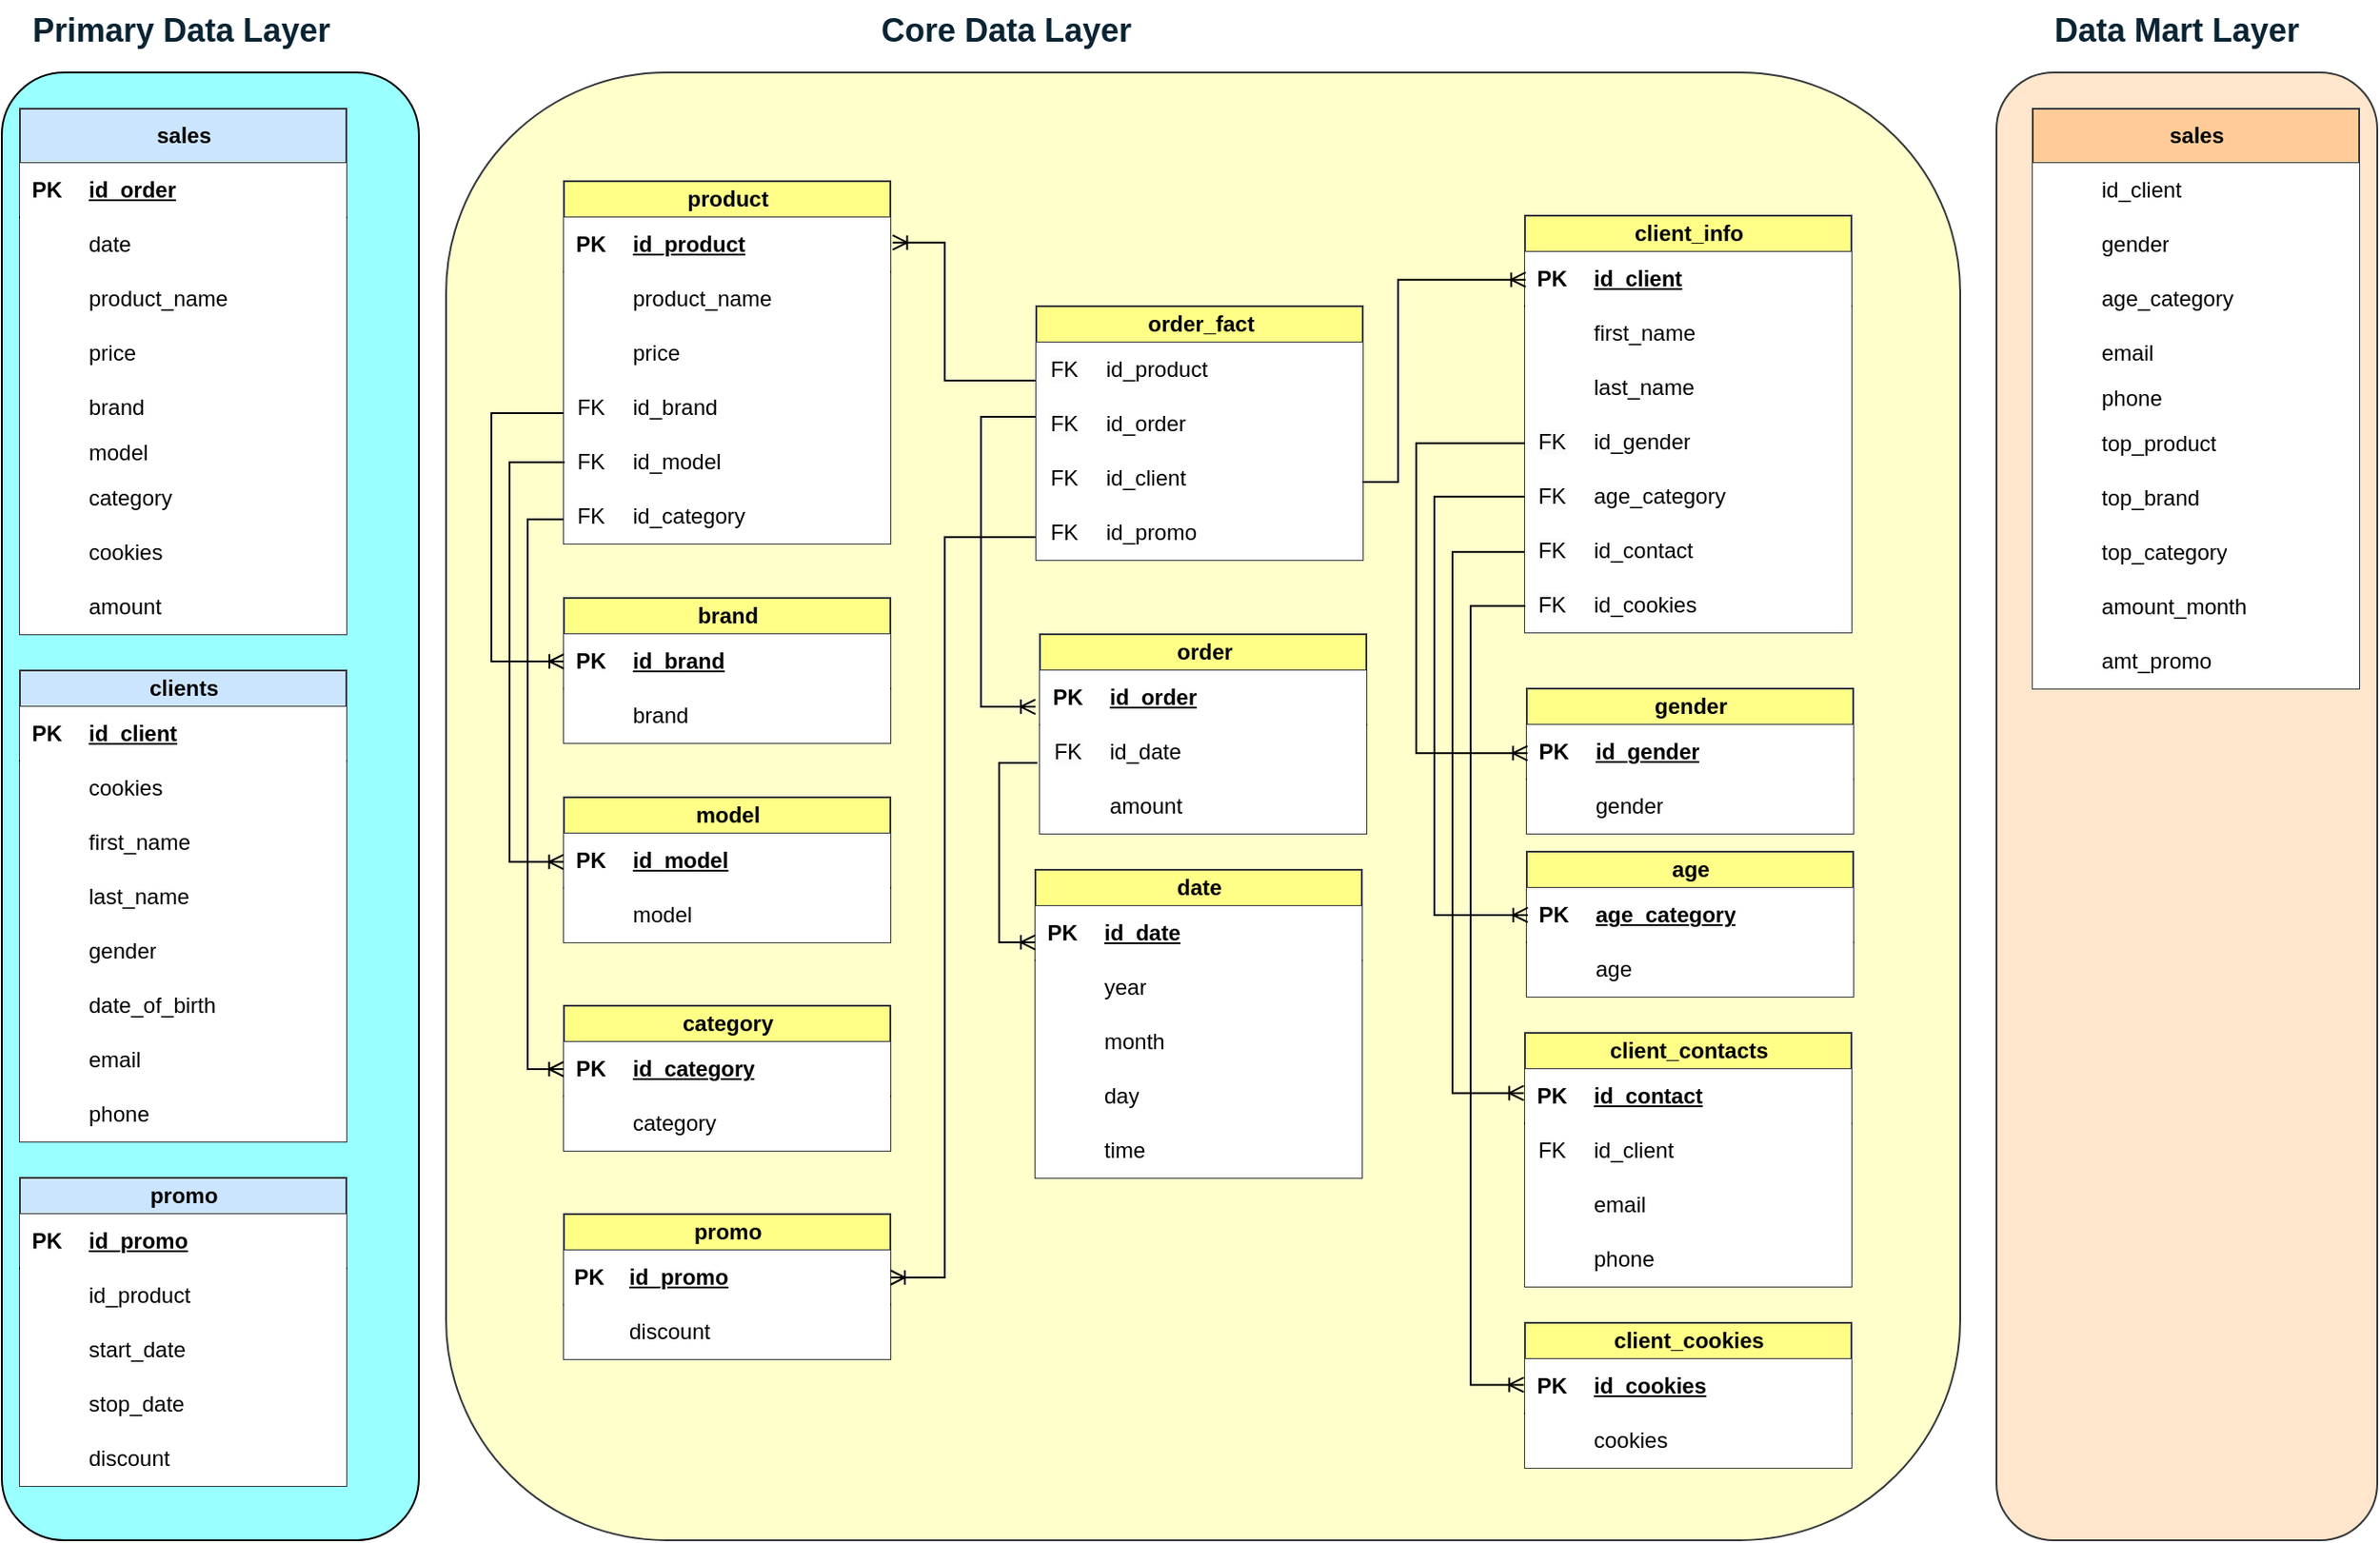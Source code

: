 <mxfile version="22.0.4" type="device">
  <diagram id="R2lEEEUBdFMjLlhIrx00" name="Page-1">
    <mxGraphModel dx="2049" dy="1083" grid="1" gridSize="10" guides="1" tooltips="1" connect="0" arrows="1" fold="1" page="1" pageScale="1" pageWidth="1100" pageHeight="850" background="none" math="0" shadow="0" extFonts="Permanent Marker^https://fonts.googleapis.com/css?family=Permanent+Marker">
      <root>
        <mxCell id="0" />
        <mxCell id="1" parent="0" />
        <mxCell id="u0Cd2fFCVEnkuuVqZNpu-277" value="" style="rounded=1;whiteSpace=wrap;html=1;fillColor=#FFFFCC;strokeColor=#36393d;" parent="1" vertex="1">
          <mxGeometry x="245" y="40" width="835" height="810" as="geometry" />
        </mxCell>
        <mxCell id="u0Cd2fFCVEnkuuVqZNpu-276" value="" style="rounded=1;whiteSpace=wrap;html=1;fillColor=#FFE6CC;strokeColor=#36393d;" parent="1" vertex="1">
          <mxGeometry x="1100" y="40" width="210" height="810" as="geometry" />
        </mxCell>
        <mxCell id="u0Cd2fFCVEnkuuVqZNpu-275" value="" style="rounded=1;whiteSpace=wrap;html=1;fillColor=#99FFFF;" parent="1" vertex="1">
          <mxGeometry y="40" width="230" height="810" as="geometry" />
        </mxCell>
        <mxCell id="u0Cd2fFCVEnkuuVqZNpu-1" value="&lt;strong style=&quot;--tw-border-spacing-x: 0; --tw-border-spacing-y: 0; --tw-translate-x: 0; --tw-translate-y: 0; --tw-rotate: 0; --tw-skew-x: 0; --tw-skew-y: 0; --tw-scale-x: 1; --tw-scale-y: 1; --tw-pan-x: ; --tw-pan-y: ; --tw-pinch-zoom: ; --tw-scroll-snap-strictness: proximity; --tw-ordinal: ; --tw-slashed-zero: ; --tw-numeric-figure: ; --tw-numeric-spacing: ; --tw-numeric-fraction: ; --tw-ring-inset: ; --tw-ring-offset-width: 0px; --tw-ring-offset-color: #fff; --tw-ring-color: rgb(59 130 246 / .5); --tw-ring-offset-shadow: 0 0 #0000; --tw-ring-shadow: 0 0 #0000; --tw-shadow: 0 0 #0000; --tw-shadow-colored: 0 0 #0000; --tw-blur: ; --tw-brightness: ; --tw-contrast: ; --tw-grayscale: ; --tw-hue-rotate: ; --tw-invert: ; --tw-saturate: ; --tw-sepia: ; --tw-drop-shadow: ; --tw-backdrop-blur: ; --tw-backdrop-brightness: ; --tw-backdrop-contrast: ; --tw-backdrop-grayscale: ; --tw-backdrop-hue-rotate: ; --tw-backdrop-invert: ; --tw-backdrop-opacity: ; --tw-backdrop-saturate: ; --tw-backdrop-sepia: ; box-sizing: inherit; margin: 0px; padding: 0px; border: 0px; vertical-align: baseline; color: rgb(9, 36, 51); font-family: Manrope, sans-serif; font-size: 18px; font-style: normal; font-variant-ligatures: normal; font-variant-caps: normal; letter-spacing: normal; orphans: 2; text-align: left; text-indent: 0px; text-transform: none; widows: 2; word-spacing: 0px; -webkit-text-stroke-width: 0px; background-color: rgb(255, 255, 255); text-decoration-thickness: initial; text-decoration-style: initial; text-decoration-color: initial;&quot;&gt;Primary Data Layer&lt;/strong&gt;" style="text;whiteSpace=wrap;html=1;fillColor=none;" parent="1" vertex="1">
          <mxGeometry x="15" width="200" height="30" as="geometry" />
        </mxCell>
        <mxCell id="u0Cd2fFCVEnkuuVqZNpu-2" value="&lt;strong style=&quot;--tw-border-spacing-x: 0; --tw-border-spacing-y: 0; --tw-translate-x: 0; --tw-translate-y: 0; --tw-rotate: 0; --tw-skew-x: 0; --tw-skew-y: 0; --tw-scale-x: 1; --tw-scale-y: 1; --tw-pan-x: ; --tw-pan-y: ; --tw-pinch-zoom: ; --tw-scroll-snap-strictness: proximity; --tw-ordinal: ; --tw-slashed-zero: ; --tw-numeric-figure: ; --tw-numeric-spacing: ; --tw-numeric-fraction: ; --tw-ring-inset: ; --tw-ring-offset-width: 0px; --tw-ring-offset-color: #fff; --tw-ring-color: rgb(59 130 246 / .5); --tw-ring-offset-shadow: 0 0 #0000; --tw-ring-shadow: 0 0 #0000; --tw-shadow: 0 0 #0000; --tw-shadow-colored: 0 0 #0000; --tw-blur: ; --tw-brightness: ; --tw-contrast: ; --tw-grayscale: ; --tw-hue-rotate: ; --tw-invert: ; --tw-saturate: ; --tw-sepia: ; --tw-drop-shadow: ; --tw-backdrop-blur: ; --tw-backdrop-brightness: ; --tw-backdrop-contrast: ; --tw-backdrop-grayscale: ; --tw-backdrop-hue-rotate: ; --tw-backdrop-invert: ; --tw-backdrop-opacity: ; --tw-backdrop-saturate: ; --tw-backdrop-sepia: ; box-sizing: inherit; margin: 0px; padding: 0px; border: 0px; vertical-align: baseline; color: rgb(9, 36, 51); font-family: Manrope, sans-serif; font-size: 18px; font-style: normal; font-variant-ligatures: normal; font-variant-caps: normal; letter-spacing: normal; orphans: 2; text-align: left; text-indent: 0px; text-transform: none; widows: 2; word-spacing: 0px; -webkit-text-stroke-width: 0px; background-color: rgb(255, 255, 255); text-decoration-thickness: initial; text-decoration-style: initial; text-decoration-color: initial;&quot;&gt;Core Data Layer&lt;/strong&gt;" style="text;whiteSpace=wrap;html=1;" parent="1" vertex="1">
          <mxGeometry x="482.5" width="170" height="30" as="geometry" />
        </mxCell>
        <mxCell id="u0Cd2fFCVEnkuuVqZNpu-3" value="&lt;strong style=&quot;--tw-border-spacing-x: 0; --tw-border-spacing-y: 0; --tw-translate-x: 0; --tw-translate-y: 0; --tw-rotate: 0; --tw-skew-x: 0; --tw-skew-y: 0; --tw-scale-x: 1; --tw-scale-y: 1; --tw-pan-x: ; --tw-pan-y: ; --tw-pinch-zoom: ; --tw-scroll-snap-strictness: proximity; --tw-ordinal: ; --tw-slashed-zero: ; --tw-numeric-figure: ; --tw-numeric-spacing: ; --tw-numeric-fraction: ; --tw-ring-inset: ; --tw-ring-offset-width: 0px; --tw-ring-offset-color: #fff; --tw-ring-color: rgb(59 130 246 / .5); --tw-ring-offset-shadow: 0 0 #0000; --tw-ring-shadow: 0 0 #0000; --tw-shadow: 0 0 #0000; --tw-shadow-colored: 0 0 #0000; --tw-blur: ; --tw-brightness: ; --tw-contrast: ; --tw-grayscale: ; --tw-hue-rotate: ; --tw-invert: ; --tw-saturate: ; --tw-sepia: ; --tw-drop-shadow: ; --tw-backdrop-blur: ; --tw-backdrop-brightness: ; --tw-backdrop-contrast: ; --tw-backdrop-grayscale: ; --tw-backdrop-hue-rotate: ; --tw-backdrop-invert: ; --tw-backdrop-opacity: ; --tw-backdrop-saturate: ; --tw-backdrop-sepia: ; box-sizing: inherit; margin: 0px; padding: 0px; border: 0px; vertical-align: baseline; color: rgb(9, 36, 51); font-family: Manrope, sans-serif; font-size: 18px; font-style: normal; font-variant-ligatures: normal; font-variant-caps: normal; letter-spacing: normal; orphans: 2; text-align: left; text-indent: 0px; text-transform: none; widows: 2; word-spacing: 0px; -webkit-text-stroke-width: 0px; background-color: rgb(255, 255, 255); text-decoration-thickness: initial; text-decoration-style: initial; text-decoration-color: initial;&quot;&gt;Data Mart Layer&lt;/strong&gt;" style="text;whiteSpace=wrap;html=1;" parent="1" vertex="1">
          <mxGeometry x="1130" width="170" height="30" as="geometry" />
        </mxCell>
        <mxCell id="u0Cd2fFCVEnkuuVqZNpu-42" value="clients" style="shape=table;startSize=20;container=1;collapsible=1;childLayout=tableLayout;fixedRows=1;rowLines=0;fontStyle=1;align=center;resizeLast=1;html=1;fillColor=#cce5ff;strokeColor=#36393d;" parent="1" vertex="1">
          <mxGeometry x="10" y="370" width="180" height="260" as="geometry" />
        </mxCell>
        <mxCell id="u0Cd2fFCVEnkuuVqZNpu-43" value="" style="shape=tableRow;horizontal=0;startSize=0;swimlaneHead=0;swimlaneBody=0;fillColor=none;collapsible=0;dropTarget=0;points=[[0,0.5],[1,0.5]];portConstraint=eastwest;top=0;left=0;right=0;bottom=1;" parent="u0Cd2fFCVEnkuuVqZNpu-42" vertex="1">
          <mxGeometry y="20" width="180" height="30" as="geometry" />
        </mxCell>
        <mxCell id="u0Cd2fFCVEnkuuVqZNpu-44" value="PK" style="shape=partialRectangle;connectable=0;fillColor=default;top=0;left=0;bottom=0;right=0;fontStyle=1;overflow=hidden;whiteSpace=wrap;html=1;" parent="u0Cd2fFCVEnkuuVqZNpu-43" vertex="1">
          <mxGeometry width="30" height="30" as="geometry">
            <mxRectangle width="30" height="30" as="alternateBounds" />
          </mxGeometry>
        </mxCell>
        <mxCell id="u0Cd2fFCVEnkuuVqZNpu-45" value="id_client" style="shape=partialRectangle;connectable=0;fillColor=default;top=0;left=0;bottom=0;right=0;align=left;spacingLeft=6;fontStyle=5;overflow=hidden;whiteSpace=wrap;html=1;" parent="u0Cd2fFCVEnkuuVqZNpu-43" vertex="1">
          <mxGeometry x="30" width="150" height="30" as="geometry">
            <mxRectangle width="150" height="30" as="alternateBounds" />
          </mxGeometry>
        </mxCell>
        <mxCell id="u0Cd2fFCVEnkuuVqZNpu-46" value="" style="shape=tableRow;horizontal=0;startSize=0;swimlaneHead=0;swimlaneBody=0;fillColor=none;collapsible=0;dropTarget=0;points=[[0,0.5],[1,0.5]];portConstraint=eastwest;top=0;left=0;right=0;bottom=0;" parent="u0Cd2fFCVEnkuuVqZNpu-42" vertex="1">
          <mxGeometry y="50" width="180" height="30" as="geometry" />
        </mxCell>
        <mxCell id="u0Cd2fFCVEnkuuVqZNpu-47" value="" style="shape=partialRectangle;connectable=0;fillColor=default;top=0;left=0;bottom=0;right=0;editable=1;overflow=hidden;whiteSpace=wrap;html=1;" parent="u0Cd2fFCVEnkuuVqZNpu-46" vertex="1">
          <mxGeometry width="30" height="30" as="geometry">
            <mxRectangle width="30" height="30" as="alternateBounds" />
          </mxGeometry>
        </mxCell>
        <mxCell id="u0Cd2fFCVEnkuuVqZNpu-48" value="cookies" style="shape=partialRectangle;connectable=0;fillColor=default;top=0;left=0;bottom=0;right=0;align=left;spacingLeft=6;overflow=hidden;whiteSpace=wrap;html=1;" parent="u0Cd2fFCVEnkuuVqZNpu-46" vertex="1">
          <mxGeometry x="30" width="150" height="30" as="geometry">
            <mxRectangle width="150" height="30" as="alternateBounds" />
          </mxGeometry>
        </mxCell>
        <mxCell id="u0Cd2fFCVEnkuuVqZNpu-49" value="" style="shape=tableRow;horizontal=0;startSize=0;swimlaneHead=0;swimlaneBody=0;fillColor=none;collapsible=0;dropTarget=0;points=[[0,0.5],[1,0.5]];portConstraint=eastwest;top=0;left=0;right=0;bottom=0;" parent="u0Cd2fFCVEnkuuVqZNpu-42" vertex="1">
          <mxGeometry y="80" width="180" height="30" as="geometry" />
        </mxCell>
        <mxCell id="u0Cd2fFCVEnkuuVqZNpu-50" value="" style="shape=partialRectangle;connectable=0;fillColor=default;top=0;left=0;bottom=0;right=0;editable=1;overflow=hidden;whiteSpace=wrap;html=1;" parent="u0Cd2fFCVEnkuuVqZNpu-49" vertex="1">
          <mxGeometry width="30" height="30" as="geometry">
            <mxRectangle width="30" height="30" as="alternateBounds" />
          </mxGeometry>
        </mxCell>
        <mxCell id="u0Cd2fFCVEnkuuVqZNpu-51" value="first_name" style="shape=partialRectangle;connectable=0;fillColor=default;top=0;left=0;bottom=0;right=0;align=left;spacingLeft=6;overflow=hidden;whiteSpace=wrap;html=1;" parent="u0Cd2fFCVEnkuuVqZNpu-49" vertex="1">
          <mxGeometry x="30" width="150" height="30" as="geometry">
            <mxRectangle width="150" height="30" as="alternateBounds" />
          </mxGeometry>
        </mxCell>
        <mxCell id="u0Cd2fFCVEnkuuVqZNpu-52" value="" style="shape=tableRow;horizontal=0;startSize=0;swimlaneHead=0;swimlaneBody=0;fillColor=none;collapsible=0;dropTarget=0;points=[[0,0.5],[1,0.5]];portConstraint=eastwest;top=0;left=0;right=0;bottom=0;" parent="u0Cd2fFCVEnkuuVqZNpu-42" vertex="1">
          <mxGeometry y="110" width="180" height="30" as="geometry" />
        </mxCell>
        <mxCell id="u0Cd2fFCVEnkuuVqZNpu-53" value="" style="shape=partialRectangle;connectable=0;fillColor=default;top=0;left=0;bottom=0;right=0;editable=1;overflow=hidden;whiteSpace=wrap;html=1;" parent="u0Cd2fFCVEnkuuVqZNpu-52" vertex="1">
          <mxGeometry width="30" height="30" as="geometry">
            <mxRectangle width="30" height="30" as="alternateBounds" />
          </mxGeometry>
        </mxCell>
        <mxCell id="u0Cd2fFCVEnkuuVqZNpu-54" value="last_name" style="shape=partialRectangle;connectable=0;fillColor=default;top=0;left=0;bottom=0;right=0;align=left;spacingLeft=6;overflow=hidden;whiteSpace=wrap;html=1;" parent="u0Cd2fFCVEnkuuVqZNpu-52" vertex="1">
          <mxGeometry x="30" width="150" height="30" as="geometry">
            <mxRectangle width="150" height="30" as="alternateBounds" />
          </mxGeometry>
        </mxCell>
        <mxCell id="u0Cd2fFCVEnkuuVqZNpu-55" value="" style="shape=tableRow;horizontal=0;startSize=0;swimlaneHead=0;swimlaneBody=0;fillColor=none;collapsible=0;dropTarget=0;points=[[0,0.5],[1,0.5]];portConstraint=eastwest;top=0;left=0;right=0;bottom=0;" parent="u0Cd2fFCVEnkuuVqZNpu-42" vertex="1">
          <mxGeometry y="140" width="180" height="30" as="geometry" />
        </mxCell>
        <mxCell id="u0Cd2fFCVEnkuuVqZNpu-56" value="" style="shape=partialRectangle;connectable=0;fillColor=default;top=0;left=0;bottom=0;right=0;editable=1;overflow=hidden;whiteSpace=wrap;html=1;" parent="u0Cd2fFCVEnkuuVqZNpu-55" vertex="1">
          <mxGeometry width="30" height="30" as="geometry">
            <mxRectangle width="30" height="30" as="alternateBounds" />
          </mxGeometry>
        </mxCell>
        <mxCell id="u0Cd2fFCVEnkuuVqZNpu-57" value="gender" style="shape=partialRectangle;connectable=0;fillColor=default;top=0;left=0;bottom=0;right=0;align=left;spacingLeft=6;overflow=hidden;whiteSpace=wrap;html=1;" parent="u0Cd2fFCVEnkuuVqZNpu-55" vertex="1">
          <mxGeometry x="30" width="150" height="30" as="geometry">
            <mxRectangle width="150" height="30" as="alternateBounds" />
          </mxGeometry>
        </mxCell>
        <mxCell id="u0Cd2fFCVEnkuuVqZNpu-58" value="" style="shape=tableRow;horizontal=0;startSize=0;swimlaneHead=0;swimlaneBody=0;fillColor=none;collapsible=0;dropTarget=0;points=[[0,0.5],[1,0.5]];portConstraint=eastwest;top=0;left=0;right=0;bottom=0;" parent="u0Cd2fFCVEnkuuVqZNpu-42" vertex="1">
          <mxGeometry y="170" width="180" height="30" as="geometry" />
        </mxCell>
        <mxCell id="u0Cd2fFCVEnkuuVqZNpu-59" value="" style="shape=partialRectangle;connectable=0;fillColor=default;top=0;left=0;bottom=0;right=0;editable=1;overflow=hidden;whiteSpace=wrap;html=1;" parent="u0Cd2fFCVEnkuuVqZNpu-58" vertex="1">
          <mxGeometry width="30" height="30" as="geometry">
            <mxRectangle width="30" height="30" as="alternateBounds" />
          </mxGeometry>
        </mxCell>
        <mxCell id="u0Cd2fFCVEnkuuVqZNpu-60" value="date_of_birth" style="shape=partialRectangle;connectable=0;fillColor=default;top=0;left=0;bottom=0;right=0;align=left;spacingLeft=6;overflow=hidden;whiteSpace=wrap;html=1;" parent="u0Cd2fFCVEnkuuVqZNpu-58" vertex="1">
          <mxGeometry x="30" width="150" height="30" as="geometry">
            <mxRectangle width="150" height="30" as="alternateBounds" />
          </mxGeometry>
        </mxCell>
        <mxCell id="u0Cd2fFCVEnkuuVqZNpu-61" value="" style="shape=tableRow;horizontal=0;startSize=0;swimlaneHead=0;swimlaneBody=0;fillColor=none;collapsible=0;dropTarget=0;points=[[0,0.5],[1,0.5]];portConstraint=eastwest;top=0;left=0;right=0;bottom=0;" parent="u0Cd2fFCVEnkuuVqZNpu-42" vertex="1">
          <mxGeometry y="200" width="180" height="30" as="geometry" />
        </mxCell>
        <mxCell id="u0Cd2fFCVEnkuuVqZNpu-62" value="" style="shape=partialRectangle;connectable=0;fillColor=default;top=0;left=0;bottom=0;right=0;editable=1;overflow=hidden;whiteSpace=wrap;html=1;" parent="u0Cd2fFCVEnkuuVqZNpu-61" vertex="1">
          <mxGeometry width="30" height="30" as="geometry">
            <mxRectangle width="30" height="30" as="alternateBounds" />
          </mxGeometry>
        </mxCell>
        <mxCell id="u0Cd2fFCVEnkuuVqZNpu-63" value="email" style="shape=partialRectangle;connectable=0;fillColor=default;top=0;left=0;bottom=0;right=0;align=left;spacingLeft=6;overflow=hidden;whiteSpace=wrap;html=1;" parent="u0Cd2fFCVEnkuuVqZNpu-61" vertex="1">
          <mxGeometry x="30" width="150" height="30" as="geometry">
            <mxRectangle width="150" height="30" as="alternateBounds" />
          </mxGeometry>
        </mxCell>
        <mxCell id="u0Cd2fFCVEnkuuVqZNpu-64" value="" style="shape=tableRow;horizontal=0;startSize=0;swimlaneHead=0;swimlaneBody=0;fillColor=none;collapsible=0;dropTarget=0;points=[[0,0.5],[1,0.5]];portConstraint=eastwest;top=0;left=0;right=0;bottom=0;" parent="u0Cd2fFCVEnkuuVqZNpu-42" vertex="1">
          <mxGeometry y="230" width="180" height="30" as="geometry" />
        </mxCell>
        <mxCell id="u0Cd2fFCVEnkuuVqZNpu-65" value="&lt;br&gt;&lt;span style=&quot;white-space: pre;&quot;&gt;&#x9;&lt;/span&gt;&lt;span style=&quot;white-space: pre;&quot;&gt;&#x9;&lt;/span&gt;&lt;span style=&quot;white-space: pre;&quot;&gt;&#x9;&lt;/span&gt;&lt;span style=&quot;white-space: pre;&quot;&gt;&#x9;&lt;/span&gt;" style="shape=partialRectangle;connectable=0;fillColor=default;top=0;left=0;bottom=0;right=0;editable=1;overflow=hidden;whiteSpace=wrap;html=1;" parent="u0Cd2fFCVEnkuuVqZNpu-64" vertex="1">
          <mxGeometry width="30" height="30" as="geometry">
            <mxRectangle width="30" height="30" as="alternateBounds" />
          </mxGeometry>
        </mxCell>
        <mxCell id="u0Cd2fFCVEnkuuVqZNpu-66" value="phone" style="shape=partialRectangle;connectable=0;fillColor=default;top=0;left=0;bottom=0;right=0;align=left;spacingLeft=6;overflow=hidden;whiteSpace=wrap;html=1;" parent="u0Cd2fFCVEnkuuVqZNpu-64" vertex="1">
          <mxGeometry x="30" width="150" height="30" as="geometry">
            <mxRectangle width="150" height="30" as="alternateBounds" />
          </mxGeometry>
        </mxCell>
        <mxCell id="u0Cd2fFCVEnkuuVqZNpu-71" value="promo" style="shape=table;startSize=20;container=1;collapsible=1;childLayout=tableLayout;fixedRows=1;rowLines=0;fontStyle=1;align=center;resizeLast=1;html=1;fillColor=#cce5ff;strokeColor=#36393d;" parent="1" vertex="1">
          <mxGeometry x="10" y="650" width="180" height="170" as="geometry" />
        </mxCell>
        <mxCell id="u0Cd2fFCVEnkuuVqZNpu-72" value="" style="shape=tableRow;horizontal=0;startSize=0;swimlaneHead=0;swimlaneBody=0;fillColor=none;collapsible=0;dropTarget=0;points=[[0,0.5],[1,0.5]];portConstraint=eastwest;top=0;left=0;right=0;bottom=1;" parent="u0Cd2fFCVEnkuuVqZNpu-71" vertex="1">
          <mxGeometry y="20" width="180" height="30" as="geometry" />
        </mxCell>
        <mxCell id="u0Cd2fFCVEnkuuVqZNpu-73" value="PK" style="shape=partialRectangle;connectable=0;fillColor=default;top=0;left=0;bottom=0;right=0;fontStyle=1;overflow=hidden;whiteSpace=wrap;html=1;" parent="u0Cd2fFCVEnkuuVqZNpu-72" vertex="1">
          <mxGeometry width="30" height="30" as="geometry">
            <mxRectangle width="30" height="30" as="alternateBounds" />
          </mxGeometry>
        </mxCell>
        <mxCell id="u0Cd2fFCVEnkuuVqZNpu-74" value="id_promo" style="shape=partialRectangle;connectable=0;fillColor=default;top=0;left=0;bottom=0;right=0;align=left;spacingLeft=6;fontStyle=5;overflow=hidden;whiteSpace=wrap;html=1;" parent="u0Cd2fFCVEnkuuVqZNpu-72" vertex="1">
          <mxGeometry x="30" width="150" height="30" as="geometry">
            <mxRectangle width="150" height="30" as="alternateBounds" />
          </mxGeometry>
        </mxCell>
        <mxCell id="u0Cd2fFCVEnkuuVqZNpu-75" value="" style="shape=tableRow;horizontal=0;startSize=0;swimlaneHead=0;swimlaneBody=0;fillColor=none;collapsible=0;dropTarget=0;points=[[0,0.5],[1,0.5]];portConstraint=eastwest;top=0;left=0;right=0;bottom=0;" parent="u0Cd2fFCVEnkuuVqZNpu-71" vertex="1">
          <mxGeometry y="50" width="180" height="30" as="geometry" />
        </mxCell>
        <mxCell id="u0Cd2fFCVEnkuuVqZNpu-76" value="" style="shape=partialRectangle;connectable=0;fillColor=default;top=0;left=0;bottom=0;right=0;editable=1;overflow=hidden;whiteSpace=wrap;html=1;" parent="u0Cd2fFCVEnkuuVqZNpu-75" vertex="1">
          <mxGeometry width="30" height="30" as="geometry">
            <mxRectangle width="30" height="30" as="alternateBounds" />
          </mxGeometry>
        </mxCell>
        <mxCell id="u0Cd2fFCVEnkuuVqZNpu-77" value="id_product" style="shape=partialRectangle;connectable=0;fillColor=default;top=0;left=0;bottom=0;right=0;align=left;spacingLeft=6;overflow=hidden;whiteSpace=wrap;html=1;" parent="u0Cd2fFCVEnkuuVqZNpu-75" vertex="1">
          <mxGeometry x="30" width="150" height="30" as="geometry">
            <mxRectangle width="150" height="30" as="alternateBounds" />
          </mxGeometry>
        </mxCell>
        <mxCell id="u0Cd2fFCVEnkuuVqZNpu-78" value="" style="shape=tableRow;horizontal=0;startSize=0;swimlaneHead=0;swimlaneBody=0;fillColor=none;collapsible=0;dropTarget=0;points=[[0,0.5],[1,0.5]];portConstraint=eastwest;top=0;left=0;right=0;bottom=0;" parent="u0Cd2fFCVEnkuuVqZNpu-71" vertex="1">
          <mxGeometry y="80" width="180" height="30" as="geometry" />
        </mxCell>
        <mxCell id="u0Cd2fFCVEnkuuVqZNpu-79" value="" style="shape=partialRectangle;connectable=0;fillColor=default;top=0;left=0;bottom=0;right=0;editable=1;overflow=hidden;whiteSpace=wrap;html=1;" parent="u0Cd2fFCVEnkuuVqZNpu-78" vertex="1">
          <mxGeometry width="30" height="30" as="geometry">
            <mxRectangle width="30" height="30" as="alternateBounds" />
          </mxGeometry>
        </mxCell>
        <mxCell id="u0Cd2fFCVEnkuuVqZNpu-80" value="start_date" style="shape=partialRectangle;connectable=0;fillColor=default;top=0;left=0;bottom=0;right=0;align=left;spacingLeft=6;overflow=hidden;whiteSpace=wrap;html=1;" parent="u0Cd2fFCVEnkuuVqZNpu-78" vertex="1">
          <mxGeometry x="30" width="150" height="30" as="geometry">
            <mxRectangle width="150" height="30" as="alternateBounds" />
          </mxGeometry>
        </mxCell>
        <mxCell id="u0Cd2fFCVEnkuuVqZNpu-81" value="" style="shape=tableRow;horizontal=0;startSize=0;swimlaneHead=0;swimlaneBody=0;fillColor=none;collapsible=0;dropTarget=0;points=[[0,0.5],[1,0.5]];portConstraint=eastwest;top=0;left=0;right=0;bottom=0;" parent="u0Cd2fFCVEnkuuVqZNpu-71" vertex="1">
          <mxGeometry y="110" width="180" height="30" as="geometry" />
        </mxCell>
        <mxCell id="u0Cd2fFCVEnkuuVqZNpu-82" value="" style="shape=partialRectangle;connectable=0;fillColor=default;top=0;left=0;bottom=0;right=0;editable=1;overflow=hidden;whiteSpace=wrap;html=1;" parent="u0Cd2fFCVEnkuuVqZNpu-81" vertex="1">
          <mxGeometry width="30" height="30" as="geometry">
            <mxRectangle width="30" height="30" as="alternateBounds" />
          </mxGeometry>
        </mxCell>
        <mxCell id="u0Cd2fFCVEnkuuVqZNpu-83" value="stop_date" style="shape=partialRectangle;connectable=0;fillColor=default;top=0;left=0;bottom=0;right=0;align=left;spacingLeft=6;overflow=hidden;whiteSpace=wrap;html=1;" parent="u0Cd2fFCVEnkuuVqZNpu-81" vertex="1">
          <mxGeometry x="30" width="150" height="30" as="geometry">
            <mxRectangle width="150" height="30" as="alternateBounds" />
          </mxGeometry>
        </mxCell>
        <mxCell id="u0Cd2fFCVEnkuuVqZNpu-84" value="" style="shape=tableRow;horizontal=0;startSize=0;swimlaneHead=0;swimlaneBody=0;fillColor=none;collapsible=0;dropTarget=0;points=[[0,0.5],[1,0.5]];portConstraint=eastwest;top=0;left=0;right=0;bottom=0;" parent="u0Cd2fFCVEnkuuVqZNpu-71" vertex="1">
          <mxGeometry y="140" width="180" height="30" as="geometry" />
        </mxCell>
        <mxCell id="u0Cd2fFCVEnkuuVqZNpu-85" value="" style="shape=partialRectangle;connectable=0;fillColor=default;top=0;left=0;bottom=0;right=0;editable=1;overflow=hidden;whiteSpace=wrap;html=1;" parent="u0Cd2fFCVEnkuuVqZNpu-84" vertex="1">
          <mxGeometry width="30" height="30" as="geometry">
            <mxRectangle width="30" height="30" as="alternateBounds" />
          </mxGeometry>
        </mxCell>
        <mxCell id="u0Cd2fFCVEnkuuVqZNpu-86" value="discount" style="shape=partialRectangle;connectable=0;fillColor=default;top=0;left=0;bottom=0;right=0;align=left;spacingLeft=6;overflow=hidden;whiteSpace=wrap;html=1;" parent="u0Cd2fFCVEnkuuVqZNpu-84" vertex="1">
          <mxGeometry x="30" width="150" height="30" as="geometry">
            <mxRectangle width="150" height="30" as="alternateBounds" />
          </mxGeometry>
        </mxCell>
        <mxCell id="u0Cd2fFCVEnkuuVqZNpu-96" value="sales" style="shape=table;startSize=30;container=1;collapsible=1;childLayout=tableLayout;fixedRows=1;rowLines=0;fontStyle=1;align=center;resizeLast=1;html=1;fillColor=#ffcc99;strokeColor=#36393d;" parent="1" vertex="1">
          <mxGeometry x="1120" y="60" width="180" height="320" as="geometry" />
        </mxCell>
        <mxCell id="u0Cd2fFCVEnkuuVqZNpu-100" value="" style="shape=tableRow;horizontal=0;startSize=0;swimlaneHead=0;swimlaneBody=0;fillColor=none;collapsible=0;dropTarget=0;points=[[0,0.5],[1,0.5]];portConstraint=eastwest;top=0;left=0;right=0;bottom=0;" parent="u0Cd2fFCVEnkuuVqZNpu-96" vertex="1">
          <mxGeometry y="30" width="180" height="30" as="geometry" />
        </mxCell>
        <mxCell id="u0Cd2fFCVEnkuuVqZNpu-101" value="" style="shape=partialRectangle;connectable=0;fillColor=default;top=0;left=0;bottom=0;right=0;editable=1;overflow=hidden;whiteSpace=wrap;html=1;" parent="u0Cd2fFCVEnkuuVqZNpu-100" vertex="1">
          <mxGeometry width="30" height="30" as="geometry">
            <mxRectangle width="30" height="30" as="alternateBounds" />
          </mxGeometry>
        </mxCell>
        <mxCell id="u0Cd2fFCVEnkuuVqZNpu-102" value="id_client" style="shape=partialRectangle;connectable=0;fillColor=default;top=0;left=0;bottom=0;right=0;align=left;spacingLeft=6;overflow=hidden;whiteSpace=wrap;html=1;" parent="u0Cd2fFCVEnkuuVqZNpu-100" vertex="1">
          <mxGeometry x="30" width="150" height="30" as="geometry">
            <mxRectangle width="150" height="30" as="alternateBounds" />
          </mxGeometry>
        </mxCell>
        <mxCell id="u0Cd2fFCVEnkuuVqZNpu-103" value="" style="shape=tableRow;horizontal=0;startSize=0;swimlaneHead=0;swimlaneBody=0;fillColor=none;collapsible=0;dropTarget=0;points=[[0,0.5],[1,0.5]];portConstraint=eastwest;top=0;left=0;right=0;bottom=0;" parent="u0Cd2fFCVEnkuuVqZNpu-96" vertex="1">
          <mxGeometry y="60" width="180" height="30" as="geometry" />
        </mxCell>
        <mxCell id="u0Cd2fFCVEnkuuVqZNpu-104" value="" style="shape=partialRectangle;connectable=0;fillColor=default;top=0;left=0;bottom=0;right=0;editable=1;overflow=hidden;whiteSpace=wrap;html=1;" parent="u0Cd2fFCVEnkuuVqZNpu-103" vertex="1">
          <mxGeometry width="30" height="30" as="geometry">
            <mxRectangle width="30" height="30" as="alternateBounds" />
          </mxGeometry>
        </mxCell>
        <mxCell id="u0Cd2fFCVEnkuuVqZNpu-105" value="gender" style="shape=partialRectangle;connectable=0;fillColor=default;top=0;left=0;bottom=0;right=0;align=left;spacingLeft=6;overflow=hidden;whiteSpace=wrap;html=1;" parent="u0Cd2fFCVEnkuuVqZNpu-103" vertex="1">
          <mxGeometry x="30" width="150" height="30" as="geometry">
            <mxRectangle width="150" height="30" as="alternateBounds" />
          </mxGeometry>
        </mxCell>
        <mxCell id="u0Cd2fFCVEnkuuVqZNpu-106" value="" style="shape=tableRow;horizontal=0;startSize=0;swimlaneHead=0;swimlaneBody=0;fillColor=none;collapsible=0;dropTarget=0;points=[[0,0.5],[1,0.5]];portConstraint=eastwest;top=0;left=0;right=0;bottom=0;" parent="u0Cd2fFCVEnkuuVqZNpu-96" vertex="1">
          <mxGeometry y="90" width="180" height="30" as="geometry" />
        </mxCell>
        <mxCell id="u0Cd2fFCVEnkuuVqZNpu-107" value="" style="shape=partialRectangle;connectable=0;fillColor=default;top=0;left=0;bottom=0;right=0;editable=1;overflow=hidden;whiteSpace=wrap;html=1;" parent="u0Cd2fFCVEnkuuVqZNpu-106" vertex="1">
          <mxGeometry width="30" height="30" as="geometry">
            <mxRectangle width="30" height="30" as="alternateBounds" />
          </mxGeometry>
        </mxCell>
        <mxCell id="u0Cd2fFCVEnkuuVqZNpu-108" value="age_category" style="shape=partialRectangle;connectable=0;fillColor=default;top=0;left=0;bottom=0;right=0;align=left;spacingLeft=6;overflow=hidden;whiteSpace=wrap;html=1;" parent="u0Cd2fFCVEnkuuVqZNpu-106" vertex="1">
          <mxGeometry x="30" width="150" height="30" as="geometry">
            <mxRectangle width="150" height="30" as="alternateBounds" />
          </mxGeometry>
        </mxCell>
        <mxCell id="u0Cd2fFCVEnkuuVqZNpu-109" value="" style="shape=tableRow;horizontal=0;startSize=0;swimlaneHead=0;swimlaneBody=0;fillColor=none;collapsible=0;dropTarget=0;points=[[0,0.5],[1,0.5]];portConstraint=eastwest;top=0;left=0;right=0;bottom=0;" parent="u0Cd2fFCVEnkuuVqZNpu-96" vertex="1">
          <mxGeometry y="120" width="180" height="30" as="geometry" />
        </mxCell>
        <mxCell id="u0Cd2fFCVEnkuuVqZNpu-110" value="" style="shape=partialRectangle;connectable=0;fillColor=default;top=0;left=0;bottom=0;right=0;editable=1;overflow=hidden;whiteSpace=wrap;html=1;" parent="u0Cd2fFCVEnkuuVqZNpu-109" vertex="1">
          <mxGeometry width="30" height="30" as="geometry">
            <mxRectangle width="30" height="30" as="alternateBounds" />
          </mxGeometry>
        </mxCell>
        <mxCell id="u0Cd2fFCVEnkuuVqZNpu-111" value="email" style="shape=partialRectangle;connectable=0;fillColor=default;top=0;left=0;bottom=0;right=0;align=left;spacingLeft=6;overflow=hidden;whiteSpace=wrap;html=1;" parent="u0Cd2fFCVEnkuuVqZNpu-109" vertex="1">
          <mxGeometry x="30" width="150" height="30" as="geometry">
            <mxRectangle width="150" height="30" as="alternateBounds" />
          </mxGeometry>
        </mxCell>
        <mxCell id="u0Cd2fFCVEnkuuVqZNpu-112" value="" style="shape=tableRow;horizontal=0;startSize=0;swimlaneHead=0;swimlaneBody=0;fillColor=none;collapsible=0;dropTarget=0;points=[[0,0.5],[1,0.5]];portConstraint=eastwest;top=0;left=0;right=0;bottom=0;" parent="u0Cd2fFCVEnkuuVqZNpu-96" vertex="1">
          <mxGeometry y="150" width="180" height="20" as="geometry" />
        </mxCell>
        <mxCell id="u0Cd2fFCVEnkuuVqZNpu-113" value="" style="shape=partialRectangle;connectable=0;fillColor=default;top=0;left=0;bottom=0;right=0;editable=1;overflow=hidden;whiteSpace=wrap;html=1;" parent="u0Cd2fFCVEnkuuVqZNpu-112" vertex="1">
          <mxGeometry width="30" height="20" as="geometry">
            <mxRectangle width="30" height="20" as="alternateBounds" />
          </mxGeometry>
        </mxCell>
        <mxCell id="u0Cd2fFCVEnkuuVqZNpu-114" value="phone" style="shape=partialRectangle;connectable=0;fillColor=default;top=0;left=0;bottom=0;right=0;align=left;spacingLeft=6;overflow=hidden;whiteSpace=wrap;html=1;" parent="u0Cd2fFCVEnkuuVqZNpu-112" vertex="1">
          <mxGeometry x="30" width="150" height="20" as="geometry">
            <mxRectangle width="150" height="20" as="alternateBounds" />
          </mxGeometry>
        </mxCell>
        <mxCell id="u0Cd2fFCVEnkuuVqZNpu-115" value="" style="shape=tableRow;horizontal=0;startSize=0;swimlaneHead=0;swimlaneBody=0;fillColor=none;collapsible=0;dropTarget=0;points=[[0,0.5],[1,0.5]];portConstraint=eastwest;top=0;left=0;right=0;bottom=0;" parent="u0Cd2fFCVEnkuuVqZNpu-96" vertex="1">
          <mxGeometry y="170" width="180" height="30" as="geometry" />
        </mxCell>
        <mxCell id="u0Cd2fFCVEnkuuVqZNpu-116" value="" style="shape=partialRectangle;connectable=0;fillColor=default;top=0;left=0;bottom=0;right=0;editable=1;overflow=hidden;whiteSpace=wrap;html=1;" parent="u0Cd2fFCVEnkuuVqZNpu-115" vertex="1">
          <mxGeometry width="30" height="30" as="geometry">
            <mxRectangle width="30" height="30" as="alternateBounds" />
          </mxGeometry>
        </mxCell>
        <mxCell id="u0Cd2fFCVEnkuuVqZNpu-117" value="top_product" style="shape=partialRectangle;connectable=0;fillColor=default;top=0;left=0;bottom=0;right=0;align=left;spacingLeft=6;overflow=hidden;whiteSpace=wrap;html=1;" parent="u0Cd2fFCVEnkuuVqZNpu-115" vertex="1">
          <mxGeometry x="30" width="150" height="30" as="geometry">
            <mxRectangle width="150" height="30" as="alternateBounds" />
          </mxGeometry>
        </mxCell>
        <mxCell id="u0Cd2fFCVEnkuuVqZNpu-125" value="" style="shape=tableRow;horizontal=0;startSize=0;swimlaneHead=0;swimlaneBody=0;fillColor=none;collapsible=0;dropTarget=0;points=[[0,0.5],[1,0.5]];portConstraint=eastwest;top=0;left=0;right=0;bottom=0;" parent="u0Cd2fFCVEnkuuVqZNpu-96" vertex="1">
          <mxGeometry y="200" width="180" height="30" as="geometry" />
        </mxCell>
        <mxCell id="u0Cd2fFCVEnkuuVqZNpu-126" value="" style="shape=partialRectangle;connectable=0;fillColor=default;top=0;left=0;bottom=0;right=0;editable=1;overflow=hidden;whiteSpace=wrap;html=1;" parent="u0Cd2fFCVEnkuuVqZNpu-125" vertex="1">
          <mxGeometry width="30" height="30" as="geometry">
            <mxRectangle width="30" height="30" as="alternateBounds" />
          </mxGeometry>
        </mxCell>
        <mxCell id="u0Cd2fFCVEnkuuVqZNpu-127" value="top_brand" style="shape=partialRectangle;connectable=0;fillColor=default;top=0;left=0;bottom=0;right=0;align=left;spacingLeft=6;overflow=hidden;whiteSpace=wrap;html=1;" parent="u0Cd2fFCVEnkuuVqZNpu-125" vertex="1">
          <mxGeometry x="30" width="150" height="30" as="geometry">
            <mxRectangle width="150" height="30" as="alternateBounds" />
          </mxGeometry>
        </mxCell>
        <mxCell id="u0Cd2fFCVEnkuuVqZNpu-128" value="" style="shape=tableRow;horizontal=0;startSize=0;swimlaneHead=0;swimlaneBody=0;fillColor=none;collapsible=0;dropTarget=0;points=[[0,0.5],[1,0.5]];portConstraint=eastwest;top=0;left=0;right=0;bottom=0;" parent="u0Cd2fFCVEnkuuVqZNpu-96" vertex="1">
          <mxGeometry y="230" width="180" height="30" as="geometry" />
        </mxCell>
        <mxCell id="u0Cd2fFCVEnkuuVqZNpu-129" value="" style="shape=partialRectangle;connectable=0;fillColor=default;top=0;left=0;bottom=0;right=0;editable=1;overflow=hidden;whiteSpace=wrap;html=1;" parent="u0Cd2fFCVEnkuuVqZNpu-128" vertex="1">
          <mxGeometry width="30" height="30" as="geometry">
            <mxRectangle width="30" height="30" as="alternateBounds" />
          </mxGeometry>
        </mxCell>
        <mxCell id="u0Cd2fFCVEnkuuVqZNpu-130" value="top_category" style="shape=partialRectangle;connectable=0;fillColor=default;top=0;left=0;bottom=0;right=0;align=left;spacingLeft=6;overflow=hidden;whiteSpace=wrap;html=1;" parent="u0Cd2fFCVEnkuuVqZNpu-128" vertex="1">
          <mxGeometry x="30" width="150" height="30" as="geometry">
            <mxRectangle width="150" height="30" as="alternateBounds" />
          </mxGeometry>
        </mxCell>
        <mxCell id="u0Cd2fFCVEnkuuVqZNpu-118" value="" style="shape=tableRow;horizontal=0;startSize=0;swimlaneHead=0;swimlaneBody=0;fillColor=none;collapsible=0;dropTarget=0;points=[[0,0.5],[1,0.5]];portConstraint=eastwest;top=0;left=0;right=0;bottom=0;" parent="u0Cd2fFCVEnkuuVqZNpu-96" vertex="1">
          <mxGeometry y="260" width="180" height="30" as="geometry" />
        </mxCell>
        <mxCell id="u0Cd2fFCVEnkuuVqZNpu-119" value="&lt;br&gt;&lt;span style=&quot;white-space: pre;&quot;&gt;&#x9;&lt;/span&gt;&lt;span style=&quot;white-space: pre;&quot;&gt;&#x9;&lt;/span&gt;&lt;span style=&quot;white-space: pre;&quot;&gt;&#x9;&lt;/span&gt;&lt;span style=&quot;white-space: pre;&quot;&gt;&#x9;&lt;/span&gt;" style="shape=partialRectangle;connectable=0;fillColor=default;top=0;left=0;bottom=0;right=0;editable=1;overflow=hidden;whiteSpace=wrap;html=1;" parent="u0Cd2fFCVEnkuuVqZNpu-118" vertex="1">
          <mxGeometry width="30" height="30" as="geometry">
            <mxRectangle width="30" height="30" as="alternateBounds" />
          </mxGeometry>
        </mxCell>
        <mxCell id="u0Cd2fFCVEnkuuVqZNpu-120" value="amount_month" style="shape=partialRectangle;connectable=0;fillColor=default;top=0;left=0;bottom=0;right=0;align=left;spacingLeft=6;overflow=hidden;whiteSpace=wrap;html=1;" parent="u0Cd2fFCVEnkuuVqZNpu-118" vertex="1">
          <mxGeometry x="30" width="150" height="30" as="geometry">
            <mxRectangle width="150" height="30" as="alternateBounds" />
          </mxGeometry>
        </mxCell>
        <mxCell id="u0Cd2fFCVEnkuuVqZNpu-121" value="" style="shape=tableRow;horizontal=0;startSize=0;swimlaneHead=0;swimlaneBody=0;fillColor=none;collapsible=0;dropTarget=0;points=[[0,0.5],[1,0.5]];portConstraint=eastwest;top=0;left=0;right=0;bottom=0;" parent="u0Cd2fFCVEnkuuVqZNpu-96" vertex="1">
          <mxGeometry y="290" width="180" height="30" as="geometry" />
        </mxCell>
        <mxCell id="u0Cd2fFCVEnkuuVqZNpu-122" value="&lt;br&gt;&lt;span style=&quot;white-space: pre;&quot;&gt;&#x9;&lt;/span&gt;&lt;span style=&quot;white-space: pre;&quot;&gt;&#x9;&lt;/span&gt;&lt;span style=&quot;white-space: pre;&quot;&gt;&#x9;&lt;/span&gt;&lt;span style=&quot;white-space: pre;&quot;&gt;&#x9;&lt;/span&gt;" style="shape=partialRectangle;connectable=0;fillColor=default;top=0;left=0;bottom=0;right=0;editable=1;overflow=hidden;whiteSpace=wrap;html=1;" parent="u0Cd2fFCVEnkuuVqZNpu-121" vertex="1">
          <mxGeometry width="30" height="30" as="geometry">
            <mxRectangle width="30" height="30" as="alternateBounds" />
          </mxGeometry>
        </mxCell>
        <mxCell id="u0Cd2fFCVEnkuuVqZNpu-123" value="amt_promo" style="shape=partialRectangle;connectable=0;fillColor=default;top=0;left=0;bottom=0;right=0;align=left;spacingLeft=6;overflow=hidden;whiteSpace=wrap;html=1;" parent="u0Cd2fFCVEnkuuVqZNpu-121" vertex="1">
          <mxGeometry x="30" width="150" height="30" as="geometry">
            <mxRectangle width="150" height="30" as="alternateBounds" />
          </mxGeometry>
        </mxCell>
        <mxCell id="u0Cd2fFCVEnkuuVqZNpu-131" value="client_cookies" style="shape=table;startSize=20;container=1;collapsible=1;childLayout=tableLayout;fixedRows=1;rowLines=0;fontStyle=1;align=center;resizeLast=1;html=1;fillColor=#ffff88;strokeColor=#36393d;" parent="1" vertex="1">
          <mxGeometry x="840" y="730" width="180" height="80" as="geometry" />
        </mxCell>
        <mxCell id="u0Cd2fFCVEnkuuVqZNpu-132" value="" style="shape=tableRow;horizontal=0;startSize=0;swimlaneHead=0;swimlaneBody=0;fillColor=none;collapsible=0;dropTarget=0;points=[[0,0.5],[1,0.5]];portConstraint=eastwest;top=0;left=0;right=0;bottom=1;" parent="u0Cd2fFCVEnkuuVqZNpu-131" vertex="1">
          <mxGeometry y="20" width="180" height="30" as="geometry" />
        </mxCell>
        <mxCell id="u0Cd2fFCVEnkuuVqZNpu-133" value="PK" style="shape=partialRectangle;connectable=0;fillColor=default;top=0;left=0;bottom=0;right=0;fontStyle=1;overflow=hidden;whiteSpace=wrap;html=1;" parent="u0Cd2fFCVEnkuuVqZNpu-132" vertex="1">
          <mxGeometry width="30" height="30" as="geometry">
            <mxRectangle width="30" height="30" as="alternateBounds" />
          </mxGeometry>
        </mxCell>
        <mxCell id="u0Cd2fFCVEnkuuVqZNpu-134" value="id_cookies" style="shape=partialRectangle;connectable=0;fillColor=default;top=0;left=0;bottom=0;right=0;align=left;spacingLeft=6;fontStyle=5;overflow=hidden;whiteSpace=wrap;html=1;" parent="u0Cd2fFCVEnkuuVqZNpu-132" vertex="1">
          <mxGeometry x="30" width="150" height="30" as="geometry">
            <mxRectangle width="150" height="30" as="alternateBounds" />
          </mxGeometry>
        </mxCell>
        <mxCell id="u0Cd2fFCVEnkuuVqZNpu-138" value="" style="shape=tableRow;horizontal=0;startSize=0;swimlaneHead=0;swimlaneBody=0;fillColor=none;collapsible=0;dropTarget=0;points=[[0,0.5],[1,0.5]];portConstraint=eastwest;top=0;left=0;right=0;bottom=0;" parent="u0Cd2fFCVEnkuuVqZNpu-131" vertex="1">
          <mxGeometry y="50" width="180" height="30" as="geometry" />
        </mxCell>
        <mxCell id="u0Cd2fFCVEnkuuVqZNpu-139" value="" style="shape=partialRectangle;connectable=0;fillColor=default;top=0;left=0;bottom=0;right=0;editable=1;overflow=hidden;whiteSpace=wrap;html=1;" parent="u0Cd2fFCVEnkuuVqZNpu-138" vertex="1">
          <mxGeometry width="30" height="30" as="geometry">
            <mxRectangle width="30" height="30" as="alternateBounds" />
          </mxGeometry>
        </mxCell>
        <mxCell id="u0Cd2fFCVEnkuuVqZNpu-140" value="cookies" style="shape=partialRectangle;connectable=0;fillColor=default;top=0;left=0;bottom=0;right=0;align=left;spacingLeft=6;overflow=hidden;whiteSpace=wrap;html=1;" parent="u0Cd2fFCVEnkuuVqZNpu-138" vertex="1">
          <mxGeometry x="30" width="150" height="30" as="geometry">
            <mxRectangle width="150" height="30" as="alternateBounds" />
          </mxGeometry>
        </mxCell>
        <mxCell id="u0Cd2fFCVEnkuuVqZNpu-13" value="sales" style="shape=table;startSize=30;container=1;collapsible=1;childLayout=tableLayout;fixedRows=1;rowLines=0;fontStyle=1;align=center;resizeLast=1;html=1;fillColor=#cce5ff;strokeColor=#36393d;fillStyle=auto;" parent="1" vertex="1">
          <mxGeometry x="10" y="60" width="180" height="290" as="geometry" />
        </mxCell>
        <mxCell id="u0Cd2fFCVEnkuuVqZNpu-14" value="" style="shape=tableRow;horizontal=0;startSize=0;swimlaneHead=0;swimlaneBody=0;fillColor=none;collapsible=0;dropTarget=0;points=[[0,0.5],[1,0.5]];portConstraint=eastwest;top=0;left=0;right=0;bottom=1;" parent="u0Cd2fFCVEnkuuVqZNpu-13" vertex="1">
          <mxGeometry y="30" width="180" height="30" as="geometry" />
        </mxCell>
        <mxCell id="u0Cd2fFCVEnkuuVqZNpu-15" value="PK" style="shape=partialRectangle;connectable=0;fillColor=default;top=0;left=0;bottom=0;right=0;fontStyle=1;overflow=hidden;whiteSpace=wrap;html=1;" parent="u0Cd2fFCVEnkuuVqZNpu-14" vertex="1">
          <mxGeometry width="30" height="30" as="geometry">
            <mxRectangle width="30" height="30" as="alternateBounds" />
          </mxGeometry>
        </mxCell>
        <mxCell id="u0Cd2fFCVEnkuuVqZNpu-16" value="id_order" style="shape=partialRectangle;connectable=0;fillColor=default;top=0;left=0;bottom=0;right=0;align=left;spacingLeft=6;fontStyle=5;overflow=hidden;whiteSpace=wrap;html=1;" parent="u0Cd2fFCVEnkuuVqZNpu-14" vertex="1">
          <mxGeometry x="30" width="150" height="30" as="geometry">
            <mxRectangle width="150" height="30" as="alternateBounds" />
          </mxGeometry>
        </mxCell>
        <mxCell id="u0Cd2fFCVEnkuuVqZNpu-17" value="" style="shape=tableRow;horizontal=0;startSize=0;swimlaneHead=0;swimlaneBody=0;fillColor=none;collapsible=0;dropTarget=0;points=[[0,0.5],[1,0.5]];portConstraint=eastwest;top=0;left=0;right=0;bottom=0;" parent="u0Cd2fFCVEnkuuVqZNpu-13" vertex="1">
          <mxGeometry y="60" width="180" height="30" as="geometry" />
        </mxCell>
        <mxCell id="u0Cd2fFCVEnkuuVqZNpu-18" value="" style="shape=partialRectangle;connectable=0;fillColor=default;top=0;left=0;bottom=0;right=0;editable=1;overflow=hidden;whiteSpace=wrap;html=1;" parent="u0Cd2fFCVEnkuuVqZNpu-17" vertex="1">
          <mxGeometry width="30" height="30" as="geometry">
            <mxRectangle width="30" height="30" as="alternateBounds" />
          </mxGeometry>
        </mxCell>
        <mxCell id="u0Cd2fFCVEnkuuVqZNpu-19" value="date" style="shape=partialRectangle;connectable=0;fillColor=default;top=0;left=0;bottom=0;right=0;align=left;spacingLeft=6;overflow=hidden;whiteSpace=wrap;html=1;" parent="u0Cd2fFCVEnkuuVqZNpu-17" vertex="1">
          <mxGeometry x="30" width="150" height="30" as="geometry">
            <mxRectangle width="150" height="30" as="alternateBounds" />
          </mxGeometry>
        </mxCell>
        <mxCell id="u0Cd2fFCVEnkuuVqZNpu-20" value="" style="shape=tableRow;horizontal=0;startSize=0;swimlaneHead=0;swimlaneBody=0;fillColor=none;collapsible=0;dropTarget=0;points=[[0,0.5],[1,0.5]];portConstraint=eastwest;top=0;left=0;right=0;bottom=0;" parent="u0Cd2fFCVEnkuuVqZNpu-13" vertex="1">
          <mxGeometry y="90" width="180" height="30" as="geometry" />
        </mxCell>
        <mxCell id="u0Cd2fFCVEnkuuVqZNpu-21" value="" style="shape=partialRectangle;connectable=0;fillColor=default;top=0;left=0;bottom=0;right=0;editable=1;overflow=hidden;whiteSpace=wrap;html=1;" parent="u0Cd2fFCVEnkuuVqZNpu-20" vertex="1">
          <mxGeometry width="30" height="30" as="geometry">
            <mxRectangle width="30" height="30" as="alternateBounds" />
          </mxGeometry>
        </mxCell>
        <mxCell id="u0Cd2fFCVEnkuuVqZNpu-22" value="product_name" style="shape=partialRectangle;connectable=0;fillColor=default;top=0;left=0;bottom=0;right=0;align=left;spacingLeft=6;overflow=hidden;whiteSpace=wrap;html=1;" parent="u0Cd2fFCVEnkuuVqZNpu-20" vertex="1">
          <mxGeometry x="30" width="150" height="30" as="geometry">
            <mxRectangle width="150" height="30" as="alternateBounds" />
          </mxGeometry>
        </mxCell>
        <mxCell id="u0Cd2fFCVEnkuuVqZNpu-27" value="" style="shape=tableRow;horizontal=0;startSize=0;swimlaneHead=0;swimlaneBody=0;fillColor=none;collapsible=0;dropTarget=0;points=[[0,0.5],[1,0.5]];portConstraint=eastwest;top=0;left=0;right=0;bottom=0;" parent="u0Cd2fFCVEnkuuVqZNpu-13" vertex="1">
          <mxGeometry y="120" width="180" height="30" as="geometry" />
        </mxCell>
        <mxCell id="u0Cd2fFCVEnkuuVqZNpu-28" value="" style="shape=partialRectangle;connectable=0;fillColor=default;top=0;left=0;bottom=0;right=0;editable=1;overflow=hidden;whiteSpace=wrap;html=1;" parent="u0Cd2fFCVEnkuuVqZNpu-27" vertex="1">
          <mxGeometry width="30" height="30" as="geometry">
            <mxRectangle width="30" height="30" as="alternateBounds" />
          </mxGeometry>
        </mxCell>
        <mxCell id="u0Cd2fFCVEnkuuVqZNpu-29" value="price" style="shape=partialRectangle;connectable=0;fillColor=default;top=0;left=0;bottom=0;right=0;align=left;spacingLeft=6;overflow=hidden;whiteSpace=wrap;html=1;" parent="u0Cd2fFCVEnkuuVqZNpu-27" vertex="1">
          <mxGeometry x="30" width="150" height="30" as="geometry">
            <mxRectangle width="150" height="30" as="alternateBounds" />
          </mxGeometry>
        </mxCell>
        <mxCell id="u0Cd2fFCVEnkuuVqZNpu-30" value="" style="shape=tableRow;horizontal=0;startSize=0;swimlaneHead=0;swimlaneBody=0;fillColor=none;collapsible=0;dropTarget=0;points=[[0,0.5],[1,0.5]];portConstraint=eastwest;top=0;left=0;right=0;bottom=0;" parent="u0Cd2fFCVEnkuuVqZNpu-13" vertex="1">
          <mxGeometry y="150" width="180" height="30" as="geometry" />
        </mxCell>
        <mxCell id="u0Cd2fFCVEnkuuVqZNpu-31" value="" style="shape=partialRectangle;connectable=0;fillColor=default;top=0;left=0;bottom=0;right=0;editable=1;overflow=hidden;whiteSpace=wrap;html=1;" parent="u0Cd2fFCVEnkuuVqZNpu-30" vertex="1">
          <mxGeometry width="30" height="30" as="geometry">
            <mxRectangle width="30" height="30" as="alternateBounds" />
          </mxGeometry>
        </mxCell>
        <mxCell id="u0Cd2fFCVEnkuuVqZNpu-32" value="brand" style="shape=partialRectangle;connectable=0;fillColor=default;top=0;left=0;bottom=0;right=0;align=left;spacingLeft=6;overflow=hidden;whiteSpace=wrap;html=1;" parent="u0Cd2fFCVEnkuuVqZNpu-30" vertex="1">
          <mxGeometry x="30" width="150" height="30" as="geometry">
            <mxRectangle width="150" height="30" as="alternateBounds" />
          </mxGeometry>
        </mxCell>
        <mxCell id="u0Cd2fFCVEnkuuVqZNpu-33" value="" style="shape=tableRow;horizontal=0;startSize=0;swimlaneHead=0;swimlaneBody=0;fillColor=none;collapsible=0;dropTarget=0;points=[[0,0.5],[1,0.5]];portConstraint=eastwest;top=0;left=0;right=0;bottom=0;" parent="u0Cd2fFCVEnkuuVqZNpu-13" vertex="1">
          <mxGeometry y="180" width="180" height="20" as="geometry" />
        </mxCell>
        <mxCell id="u0Cd2fFCVEnkuuVqZNpu-34" value="" style="shape=partialRectangle;connectable=0;fillColor=default;top=0;left=0;bottom=0;right=0;editable=1;overflow=hidden;whiteSpace=wrap;html=1;" parent="u0Cd2fFCVEnkuuVqZNpu-33" vertex="1">
          <mxGeometry width="30" height="20" as="geometry">
            <mxRectangle width="30" height="20" as="alternateBounds" />
          </mxGeometry>
        </mxCell>
        <mxCell id="u0Cd2fFCVEnkuuVqZNpu-35" value="model" style="shape=partialRectangle;connectable=0;fillColor=default;top=0;left=0;bottom=0;right=0;align=left;spacingLeft=6;overflow=hidden;whiteSpace=wrap;html=1;" parent="u0Cd2fFCVEnkuuVqZNpu-33" vertex="1">
          <mxGeometry x="30" width="150" height="20" as="geometry">
            <mxRectangle width="150" height="20" as="alternateBounds" />
          </mxGeometry>
        </mxCell>
        <mxCell id="u0Cd2fFCVEnkuuVqZNpu-36" value="" style="shape=tableRow;horizontal=0;startSize=0;swimlaneHead=0;swimlaneBody=0;fillColor=none;collapsible=0;dropTarget=0;points=[[0,0.5],[1,0.5]];portConstraint=eastwest;top=0;left=0;right=0;bottom=0;" parent="u0Cd2fFCVEnkuuVqZNpu-13" vertex="1">
          <mxGeometry y="200" width="180" height="30" as="geometry" />
        </mxCell>
        <mxCell id="u0Cd2fFCVEnkuuVqZNpu-37" value="" style="shape=partialRectangle;connectable=0;fillColor=default;top=0;left=0;bottom=0;right=0;editable=1;overflow=hidden;whiteSpace=wrap;html=1;" parent="u0Cd2fFCVEnkuuVqZNpu-36" vertex="1">
          <mxGeometry width="30" height="30" as="geometry">
            <mxRectangle width="30" height="30" as="alternateBounds" />
          </mxGeometry>
        </mxCell>
        <mxCell id="u0Cd2fFCVEnkuuVqZNpu-38" value="category" style="shape=partialRectangle;connectable=0;fillColor=default;top=0;left=0;bottom=0;right=0;align=left;spacingLeft=6;overflow=hidden;whiteSpace=wrap;html=1;" parent="u0Cd2fFCVEnkuuVqZNpu-36" vertex="1">
          <mxGeometry x="30" width="150" height="30" as="geometry">
            <mxRectangle width="150" height="30" as="alternateBounds" />
          </mxGeometry>
        </mxCell>
        <mxCell id="u0Cd2fFCVEnkuuVqZNpu-23" value="" style="shape=tableRow;horizontal=0;startSize=0;swimlaneHead=0;swimlaneBody=0;fillColor=none;collapsible=0;dropTarget=0;points=[[0,0.5],[1,0.5]];portConstraint=eastwest;top=0;left=0;right=0;bottom=0;" parent="u0Cd2fFCVEnkuuVqZNpu-13" vertex="1">
          <mxGeometry y="230" width="180" height="30" as="geometry" />
        </mxCell>
        <mxCell id="u0Cd2fFCVEnkuuVqZNpu-24" value="&lt;br&gt;&lt;span style=&quot;white-space: pre;&quot;&gt;&#x9;&lt;/span&gt;&lt;span style=&quot;white-space: pre;&quot;&gt;&#x9;&lt;/span&gt;&lt;span style=&quot;white-space: pre;&quot;&gt;&#x9;&lt;/span&gt;&lt;span style=&quot;white-space: pre;&quot;&gt;&#x9;&lt;/span&gt;" style="shape=partialRectangle;connectable=0;fillColor=default;top=0;left=0;bottom=0;right=0;editable=1;overflow=hidden;whiteSpace=wrap;html=1;" parent="u0Cd2fFCVEnkuuVqZNpu-23" vertex="1">
          <mxGeometry width="30" height="30" as="geometry">
            <mxRectangle width="30" height="30" as="alternateBounds" />
          </mxGeometry>
        </mxCell>
        <mxCell id="u0Cd2fFCVEnkuuVqZNpu-25" value="cookies" style="shape=partialRectangle;connectable=0;fillColor=default;top=0;left=0;bottom=0;right=0;align=left;spacingLeft=6;overflow=hidden;whiteSpace=wrap;html=1;" parent="u0Cd2fFCVEnkuuVqZNpu-23" vertex="1">
          <mxGeometry x="30" width="150" height="30" as="geometry">
            <mxRectangle width="150" height="30" as="alternateBounds" />
          </mxGeometry>
        </mxCell>
        <mxCell id="u0Cd2fFCVEnkuuVqZNpu-39" value="" style="shape=tableRow;horizontal=0;startSize=0;swimlaneHead=0;swimlaneBody=0;fillColor=none;collapsible=0;dropTarget=0;points=[[0,0.5],[1,0.5]];portConstraint=eastwest;top=0;left=0;right=0;bottom=0;" parent="u0Cd2fFCVEnkuuVqZNpu-13" vertex="1">
          <mxGeometry y="260" width="180" height="30" as="geometry" />
        </mxCell>
        <mxCell id="u0Cd2fFCVEnkuuVqZNpu-40" value="&lt;br&gt;&lt;span style=&quot;white-space: pre;&quot;&gt;&#x9;&lt;/span&gt;&lt;span style=&quot;white-space: pre;&quot;&gt;&#x9;&lt;/span&gt;&lt;span style=&quot;white-space: pre;&quot;&gt;&#x9;&lt;/span&gt;&lt;span style=&quot;white-space: pre;&quot;&gt;&#x9;&lt;/span&gt;" style="shape=partialRectangle;connectable=0;fillColor=default;top=0;left=0;bottom=0;right=0;editable=1;overflow=hidden;whiteSpace=wrap;html=1;" parent="u0Cd2fFCVEnkuuVqZNpu-39" vertex="1">
          <mxGeometry width="30" height="30" as="geometry">
            <mxRectangle width="30" height="30" as="alternateBounds" />
          </mxGeometry>
        </mxCell>
        <mxCell id="u0Cd2fFCVEnkuuVqZNpu-41" value="amount" style="shape=partialRectangle;connectable=0;fillColor=default;top=0;left=0;bottom=0;right=0;align=left;spacingLeft=6;overflow=hidden;whiteSpace=wrap;html=1;" parent="u0Cd2fFCVEnkuuVqZNpu-39" vertex="1">
          <mxGeometry x="30" width="150" height="30" as="geometry">
            <mxRectangle width="150" height="30" as="alternateBounds" />
          </mxGeometry>
        </mxCell>
        <mxCell id="u0Cd2fFCVEnkuuVqZNpu-294" value="category" style="shape=table;startSize=20;container=1;collapsible=1;childLayout=tableLayout;fixedRows=1;rowLines=0;fontStyle=1;align=center;resizeLast=1;html=1;fillColor=#ffff88;strokeColor=#36393d;" parent="1" vertex="1">
          <mxGeometry x="310" y="555" width="180" height="80" as="geometry" />
        </mxCell>
        <mxCell id="u0Cd2fFCVEnkuuVqZNpu-295" value="" style="shape=tableRow;horizontal=0;startSize=0;swimlaneHead=0;swimlaneBody=0;fillColor=none;collapsible=0;dropTarget=0;points=[[0,0.5],[1,0.5]];portConstraint=eastwest;top=0;left=0;right=0;bottom=1;" parent="u0Cd2fFCVEnkuuVqZNpu-294" vertex="1">
          <mxGeometry y="20" width="180" height="30" as="geometry" />
        </mxCell>
        <mxCell id="u0Cd2fFCVEnkuuVqZNpu-296" value="PK" style="shape=partialRectangle;connectable=0;fillColor=default;top=0;left=0;bottom=0;right=0;fontStyle=1;overflow=hidden;whiteSpace=wrap;html=1;" parent="u0Cd2fFCVEnkuuVqZNpu-295" vertex="1">
          <mxGeometry width="30" height="30" as="geometry">
            <mxRectangle width="30" height="30" as="alternateBounds" />
          </mxGeometry>
        </mxCell>
        <mxCell id="u0Cd2fFCVEnkuuVqZNpu-297" value="id_category" style="shape=partialRectangle;connectable=0;fillColor=default;top=0;left=0;bottom=0;right=0;align=left;spacingLeft=6;fontStyle=5;overflow=hidden;whiteSpace=wrap;html=1;" parent="u0Cd2fFCVEnkuuVqZNpu-295" vertex="1">
          <mxGeometry x="30" width="150" height="30" as="geometry">
            <mxRectangle width="150" height="30" as="alternateBounds" />
          </mxGeometry>
        </mxCell>
        <mxCell id="u0Cd2fFCVEnkuuVqZNpu-298" value="" style="shape=tableRow;horizontal=0;startSize=0;swimlaneHead=0;swimlaneBody=0;fillColor=none;collapsible=0;dropTarget=0;points=[[0,0.5],[1,0.5]];portConstraint=eastwest;top=0;left=0;right=0;bottom=0;" parent="u0Cd2fFCVEnkuuVqZNpu-294" vertex="1">
          <mxGeometry y="50" width="180" height="30" as="geometry" />
        </mxCell>
        <mxCell id="u0Cd2fFCVEnkuuVqZNpu-299" value="" style="shape=partialRectangle;connectable=0;fillColor=default;top=0;left=0;bottom=0;right=0;editable=1;overflow=hidden;whiteSpace=wrap;html=1;" parent="u0Cd2fFCVEnkuuVqZNpu-298" vertex="1">
          <mxGeometry width="30" height="30" as="geometry">
            <mxRectangle width="30" height="30" as="alternateBounds" />
          </mxGeometry>
        </mxCell>
        <mxCell id="u0Cd2fFCVEnkuuVqZNpu-300" value="category" style="shape=partialRectangle;connectable=0;fillColor=default;top=0;left=0;bottom=0;right=0;align=left;spacingLeft=6;overflow=hidden;whiteSpace=wrap;html=1;" parent="u0Cd2fFCVEnkuuVqZNpu-298" vertex="1">
          <mxGeometry x="30" width="150" height="30" as="geometry">
            <mxRectangle width="150" height="30" as="alternateBounds" />
          </mxGeometry>
        </mxCell>
        <mxCell id="u0Cd2fFCVEnkuuVqZNpu-310" value="model" style="shape=table;startSize=20;container=1;collapsible=1;childLayout=tableLayout;fixedRows=1;rowLines=0;fontStyle=1;align=center;resizeLast=1;html=1;fillColor=#ffff88;strokeColor=#36393d;" parent="1" vertex="1">
          <mxGeometry x="310" y="440" width="180" height="80" as="geometry" />
        </mxCell>
        <mxCell id="u0Cd2fFCVEnkuuVqZNpu-311" value="" style="shape=tableRow;horizontal=0;startSize=0;swimlaneHead=0;swimlaneBody=0;fillColor=none;collapsible=0;dropTarget=0;points=[[0,0.5],[1,0.5]];portConstraint=eastwest;top=0;left=0;right=0;bottom=1;" parent="u0Cd2fFCVEnkuuVqZNpu-310" vertex="1">
          <mxGeometry y="20" width="180" height="30" as="geometry" />
        </mxCell>
        <mxCell id="u0Cd2fFCVEnkuuVqZNpu-312" value="PK" style="shape=partialRectangle;connectable=0;fillColor=default;top=0;left=0;bottom=0;right=0;fontStyle=1;overflow=hidden;whiteSpace=wrap;html=1;" parent="u0Cd2fFCVEnkuuVqZNpu-311" vertex="1">
          <mxGeometry width="30" height="30" as="geometry">
            <mxRectangle width="30" height="30" as="alternateBounds" />
          </mxGeometry>
        </mxCell>
        <mxCell id="u0Cd2fFCVEnkuuVqZNpu-313" value="id_model" style="shape=partialRectangle;connectable=0;fillColor=default;top=0;left=0;bottom=0;right=0;align=left;spacingLeft=6;fontStyle=5;overflow=hidden;whiteSpace=wrap;html=1;" parent="u0Cd2fFCVEnkuuVqZNpu-311" vertex="1">
          <mxGeometry x="30" width="150" height="30" as="geometry">
            <mxRectangle width="150" height="30" as="alternateBounds" />
          </mxGeometry>
        </mxCell>
        <mxCell id="u0Cd2fFCVEnkuuVqZNpu-314" value="" style="shape=tableRow;horizontal=0;startSize=0;swimlaneHead=0;swimlaneBody=0;fillColor=none;collapsible=0;dropTarget=0;points=[[0,0.5],[1,0.5]];portConstraint=eastwest;top=0;left=0;right=0;bottom=0;" parent="u0Cd2fFCVEnkuuVqZNpu-310" vertex="1">
          <mxGeometry y="50" width="180" height="30" as="geometry" />
        </mxCell>
        <mxCell id="u0Cd2fFCVEnkuuVqZNpu-315" value="" style="shape=partialRectangle;connectable=0;fillColor=default;top=0;left=0;bottom=0;right=0;editable=1;overflow=hidden;whiteSpace=wrap;html=1;" parent="u0Cd2fFCVEnkuuVqZNpu-314" vertex="1">
          <mxGeometry width="30" height="30" as="geometry">
            <mxRectangle width="30" height="30" as="alternateBounds" />
          </mxGeometry>
        </mxCell>
        <mxCell id="u0Cd2fFCVEnkuuVqZNpu-316" value="model" style="shape=partialRectangle;connectable=0;fillColor=default;top=0;left=0;bottom=0;right=0;align=left;spacingLeft=6;overflow=hidden;whiteSpace=wrap;html=1;" parent="u0Cd2fFCVEnkuuVqZNpu-314" vertex="1">
          <mxGeometry x="30" width="150" height="30" as="geometry">
            <mxRectangle width="150" height="30" as="alternateBounds" />
          </mxGeometry>
        </mxCell>
        <mxCell id="u0Cd2fFCVEnkuuVqZNpu-326" value="brand" style="shape=table;startSize=20;container=1;collapsible=1;childLayout=tableLayout;fixedRows=1;rowLines=0;fontStyle=1;align=center;resizeLast=1;html=1;fillColor=#ffff88;strokeColor=#36393d;" parent="1" vertex="1">
          <mxGeometry x="310" y="330" width="180" height="80" as="geometry" />
        </mxCell>
        <mxCell id="u0Cd2fFCVEnkuuVqZNpu-327" value="" style="shape=tableRow;horizontal=0;startSize=0;swimlaneHead=0;swimlaneBody=0;fillColor=none;collapsible=0;dropTarget=0;points=[[0,0.5],[1,0.5]];portConstraint=eastwest;top=0;left=0;right=0;bottom=1;" parent="u0Cd2fFCVEnkuuVqZNpu-326" vertex="1">
          <mxGeometry y="20" width="180" height="30" as="geometry" />
        </mxCell>
        <mxCell id="u0Cd2fFCVEnkuuVqZNpu-328" value="PK" style="shape=partialRectangle;connectable=0;fillColor=default;top=0;left=0;bottom=0;right=0;fontStyle=1;overflow=hidden;whiteSpace=wrap;html=1;" parent="u0Cd2fFCVEnkuuVqZNpu-327" vertex="1">
          <mxGeometry width="30" height="30" as="geometry">
            <mxRectangle width="30" height="30" as="alternateBounds" />
          </mxGeometry>
        </mxCell>
        <mxCell id="u0Cd2fFCVEnkuuVqZNpu-329" value="id_brand" style="shape=partialRectangle;connectable=0;fillColor=default;top=0;left=0;bottom=0;right=0;align=left;spacingLeft=6;fontStyle=5;overflow=hidden;whiteSpace=wrap;html=1;" parent="u0Cd2fFCVEnkuuVqZNpu-327" vertex="1">
          <mxGeometry x="30" width="150" height="30" as="geometry">
            <mxRectangle width="150" height="30" as="alternateBounds" />
          </mxGeometry>
        </mxCell>
        <mxCell id="u0Cd2fFCVEnkuuVqZNpu-330" value="" style="shape=tableRow;horizontal=0;startSize=0;swimlaneHead=0;swimlaneBody=0;fillColor=none;collapsible=0;dropTarget=0;points=[[0,0.5],[1,0.5]];portConstraint=eastwest;top=0;left=0;right=0;bottom=0;" parent="u0Cd2fFCVEnkuuVqZNpu-326" vertex="1">
          <mxGeometry y="50" width="180" height="30" as="geometry" />
        </mxCell>
        <mxCell id="u0Cd2fFCVEnkuuVqZNpu-331" value="" style="shape=partialRectangle;connectable=0;fillColor=default;top=0;left=0;bottom=0;right=0;editable=1;overflow=hidden;whiteSpace=wrap;html=1;" parent="u0Cd2fFCVEnkuuVqZNpu-330" vertex="1">
          <mxGeometry width="30" height="30" as="geometry">
            <mxRectangle width="30" height="30" as="alternateBounds" />
          </mxGeometry>
        </mxCell>
        <mxCell id="u0Cd2fFCVEnkuuVqZNpu-332" value="brand" style="shape=partialRectangle;connectable=0;fillColor=default;top=0;left=0;bottom=0;right=0;align=left;spacingLeft=6;overflow=hidden;whiteSpace=wrap;html=1;" parent="u0Cd2fFCVEnkuuVqZNpu-330" vertex="1">
          <mxGeometry x="30" width="150" height="30" as="geometry">
            <mxRectangle width="150" height="30" as="alternateBounds" />
          </mxGeometry>
        </mxCell>
        <mxCell id="u0Cd2fFCVEnkuuVqZNpu-342" value="date" style="shape=table;startSize=20;container=1;collapsible=1;childLayout=tableLayout;fixedRows=1;rowLines=0;fontStyle=1;align=center;resizeLast=1;html=1;fillColor=#ffff88;strokeColor=#36393d;" parent="1" vertex="1">
          <mxGeometry x="570" y="480" width="180" height="170" as="geometry" />
        </mxCell>
        <mxCell id="u0Cd2fFCVEnkuuVqZNpu-343" value="" style="shape=tableRow;horizontal=0;startSize=0;swimlaneHead=0;swimlaneBody=0;fillColor=none;collapsible=0;dropTarget=0;points=[[0,0.5],[1,0.5]];portConstraint=eastwest;top=0;left=0;right=0;bottom=1;" parent="u0Cd2fFCVEnkuuVqZNpu-342" vertex="1">
          <mxGeometry y="20" width="180" height="30" as="geometry" />
        </mxCell>
        <mxCell id="u0Cd2fFCVEnkuuVqZNpu-344" value="PK" style="shape=partialRectangle;connectable=0;fillColor=default;top=0;left=0;bottom=0;right=0;fontStyle=1;overflow=hidden;whiteSpace=wrap;html=1;" parent="u0Cd2fFCVEnkuuVqZNpu-343" vertex="1">
          <mxGeometry width="30" height="30" as="geometry">
            <mxRectangle width="30" height="30" as="alternateBounds" />
          </mxGeometry>
        </mxCell>
        <mxCell id="u0Cd2fFCVEnkuuVqZNpu-345" value="id_date" style="shape=partialRectangle;connectable=0;fillColor=default;top=0;left=0;bottom=0;right=0;align=left;spacingLeft=6;fontStyle=5;overflow=hidden;whiteSpace=wrap;html=1;" parent="u0Cd2fFCVEnkuuVqZNpu-343" vertex="1">
          <mxGeometry x="30" width="150" height="30" as="geometry">
            <mxRectangle width="150" height="30" as="alternateBounds" />
          </mxGeometry>
        </mxCell>
        <mxCell id="u0Cd2fFCVEnkuuVqZNpu-346" value="" style="shape=tableRow;horizontal=0;startSize=0;swimlaneHead=0;swimlaneBody=0;fillColor=none;collapsible=0;dropTarget=0;points=[[0,0.5],[1,0.5]];portConstraint=eastwest;top=0;left=0;right=0;bottom=0;" parent="u0Cd2fFCVEnkuuVqZNpu-342" vertex="1">
          <mxGeometry y="50" width="180" height="30" as="geometry" />
        </mxCell>
        <mxCell id="u0Cd2fFCVEnkuuVqZNpu-347" value="" style="shape=partialRectangle;connectable=0;fillColor=default;top=0;left=0;bottom=0;right=0;editable=1;overflow=hidden;whiteSpace=wrap;html=1;" parent="u0Cd2fFCVEnkuuVqZNpu-346" vertex="1">
          <mxGeometry width="30" height="30" as="geometry">
            <mxRectangle width="30" height="30" as="alternateBounds" />
          </mxGeometry>
        </mxCell>
        <mxCell id="u0Cd2fFCVEnkuuVqZNpu-348" value="year" style="shape=partialRectangle;connectable=0;fillColor=default;top=0;left=0;bottom=0;right=0;align=left;spacingLeft=6;overflow=hidden;whiteSpace=wrap;html=1;" parent="u0Cd2fFCVEnkuuVqZNpu-346" vertex="1">
          <mxGeometry x="30" width="150" height="30" as="geometry">
            <mxRectangle width="150" height="30" as="alternateBounds" />
          </mxGeometry>
        </mxCell>
        <mxCell id="u0Cd2fFCVEnkuuVqZNpu-349" value="" style="shape=tableRow;horizontal=0;startSize=0;swimlaneHead=0;swimlaneBody=0;fillColor=none;collapsible=0;dropTarget=0;points=[[0,0.5],[1,0.5]];portConstraint=eastwest;top=0;left=0;right=0;bottom=0;" parent="u0Cd2fFCVEnkuuVqZNpu-342" vertex="1">
          <mxGeometry y="80" width="180" height="30" as="geometry" />
        </mxCell>
        <mxCell id="u0Cd2fFCVEnkuuVqZNpu-350" value="" style="shape=partialRectangle;connectable=0;fillColor=default;top=0;left=0;bottom=0;right=0;editable=1;overflow=hidden;whiteSpace=wrap;html=1;" parent="u0Cd2fFCVEnkuuVqZNpu-349" vertex="1">
          <mxGeometry width="30" height="30" as="geometry">
            <mxRectangle width="30" height="30" as="alternateBounds" />
          </mxGeometry>
        </mxCell>
        <mxCell id="u0Cd2fFCVEnkuuVqZNpu-351" value="month" style="shape=partialRectangle;connectable=0;fillColor=default;top=0;left=0;bottom=0;right=0;align=left;spacingLeft=6;overflow=hidden;whiteSpace=wrap;html=1;" parent="u0Cd2fFCVEnkuuVqZNpu-349" vertex="1">
          <mxGeometry x="30" width="150" height="30" as="geometry">
            <mxRectangle width="150" height="30" as="alternateBounds" />
          </mxGeometry>
        </mxCell>
        <mxCell id="u0Cd2fFCVEnkuuVqZNpu-352" value="" style="shape=tableRow;horizontal=0;startSize=0;swimlaneHead=0;swimlaneBody=0;fillColor=none;collapsible=0;dropTarget=0;points=[[0,0.5],[1,0.5]];portConstraint=eastwest;top=0;left=0;right=0;bottom=0;" parent="u0Cd2fFCVEnkuuVqZNpu-342" vertex="1">
          <mxGeometry y="110" width="180" height="30" as="geometry" />
        </mxCell>
        <mxCell id="u0Cd2fFCVEnkuuVqZNpu-353" value="" style="shape=partialRectangle;connectable=0;fillColor=default;top=0;left=0;bottom=0;right=0;editable=1;overflow=hidden;whiteSpace=wrap;html=1;" parent="u0Cd2fFCVEnkuuVqZNpu-352" vertex="1">
          <mxGeometry width="30" height="30" as="geometry">
            <mxRectangle width="30" height="30" as="alternateBounds" />
          </mxGeometry>
        </mxCell>
        <mxCell id="u0Cd2fFCVEnkuuVqZNpu-354" value="day" style="shape=partialRectangle;connectable=0;fillColor=default;top=0;left=0;bottom=0;right=0;align=left;spacingLeft=6;overflow=hidden;whiteSpace=wrap;html=1;" parent="u0Cd2fFCVEnkuuVqZNpu-352" vertex="1">
          <mxGeometry x="30" width="150" height="30" as="geometry">
            <mxRectangle width="150" height="30" as="alternateBounds" />
          </mxGeometry>
        </mxCell>
        <mxCell id="u0Cd2fFCVEnkuuVqZNpu-355" value="" style="shape=tableRow;horizontal=0;startSize=0;swimlaneHead=0;swimlaneBody=0;fillColor=none;collapsible=0;dropTarget=0;points=[[0,0.5],[1,0.5]];portConstraint=eastwest;top=0;left=0;right=0;bottom=0;" parent="u0Cd2fFCVEnkuuVqZNpu-342" vertex="1">
          <mxGeometry y="140" width="180" height="30" as="geometry" />
        </mxCell>
        <mxCell id="u0Cd2fFCVEnkuuVqZNpu-356" value="" style="shape=partialRectangle;connectable=0;fillColor=default;top=0;left=0;bottom=0;right=0;editable=1;overflow=hidden;whiteSpace=wrap;html=1;" parent="u0Cd2fFCVEnkuuVqZNpu-355" vertex="1">
          <mxGeometry width="30" height="30" as="geometry">
            <mxRectangle width="30" height="30" as="alternateBounds" />
          </mxGeometry>
        </mxCell>
        <mxCell id="u0Cd2fFCVEnkuuVqZNpu-357" value="time" style="shape=partialRectangle;connectable=0;fillColor=default;top=0;left=0;bottom=0;right=0;align=left;spacingLeft=6;overflow=hidden;whiteSpace=wrap;html=1;" parent="u0Cd2fFCVEnkuuVqZNpu-355" vertex="1">
          <mxGeometry x="30" width="150" height="30" as="geometry">
            <mxRectangle width="150" height="30" as="alternateBounds" />
          </mxGeometry>
        </mxCell>
        <mxCell id="u0Cd2fFCVEnkuuVqZNpu-358" value="promo" style="shape=table;startSize=20;container=1;collapsible=1;childLayout=tableLayout;fixedRows=1;rowLines=0;fontStyle=1;align=center;resizeLast=1;html=1;fillColor=#ffff88;strokeColor=#36393d;" parent="1" vertex="1">
          <mxGeometry x="310" y="670" width="180" height="80" as="geometry" />
        </mxCell>
        <mxCell id="u0Cd2fFCVEnkuuVqZNpu-359" value="" style="shape=tableRow;horizontal=0;startSize=0;swimlaneHead=0;swimlaneBody=0;fillColor=none;collapsible=0;dropTarget=0;points=[[0,0.5],[1,0.5]];portConstraint=eastwest;top=0;left=0;right=0;bottom=1;" parent="u0Cd2fFCVEnkuuVqZNpu-358" vertex="1">
          <mxGeometry y="20" width="180" height="30" as="geometry" />
        </mxCell>
        <mxCell id="u0Cd2fFCVEnkuuVqZNpu-360" value="PK" style="shape=partialRectangle;connectable=0;fillColor=default;top=0;left=0;bottom=0;right=0;fontStyle=1;overflow=hidden;whiteSpace=wrap;html=1;" parent="u0Cd2fFCVEnkuuVqZNpu-359" vertex="1">
          <mxGeometry width="27.5" height="30" as="geometry">
            <mxRectangle width="27.5" height="30" as="alternateBounds" />
          </mxGeometry>
        </mxCell>
        <mxCell id="u0Cd2fFCVEnkuuVqZNpu-361" value="id_promo" style="shape=partialRectangle;connectable=0;fillColor=default;top=0;left=0;bottom=0;right=0;align=left;spacingLeft=6;fontStyle=5;overflow=hidden;whiteSpace=wrap;html=1;" parent="u0Cd2fFCVEnkuuVqZNpu-359" vertex="1">
          <mxGeometry x="27.5" width="152.5" height="30" as="geometry">
            <mxRectangle width="152.5" height="30" as="alternateBounds" />
          </mxGeometry>
        </mxCell>
        <mxCell id="u0Cd2fFCVEnkuuVqZNpu-371" value="" style="shape=tableRow;horizontal=0;startSize=0;swimlaneHead=0;swimlaneBody=0;fillColor=none;collapsible=0;dropTarget=0;points=[[0,0.5],[1,0.5]];portConstraint=eastwest;top=0;left=0;right=0;bottom=0;" parent="u0Cd2fFCVEnkuuVqZNpu-358" vertex="1">
          <mxGeometry y="50" width="180" height="30" as="geometry" />
        </mxCell>
        <mxCell id="u0Cd2fFCVEnkuuVqZNpu-372" value="" style="shape=partialRectangle;connectable=0;fillColor=default;top=0;left=0;bottom=0;right=0;editable=1;overflow=hidden;whiteSpace=wrap;html=1;" parent="u0Cd2fFCVEnkuuVqZNpu-371" vertex="1">
          <mxGeometry width="27.5" height="30" as="geometry">
            <mxRectangle width="27.5" height="30" as="alternateBounds" />
          </mxGeometry>
        </mxCell>
        <mxCell id="u0Cd2fFCVEnkuuVqZNpu-373" value="discount" style="shape=partialRectangle;connectable=0;fillColor=default;top=0;left=0;bottom=0;right=0;align=left;spacingLeft=6;overflow=hidden;whiteSpace=wrap;html=1;" parent="u0Cd2fFCVEnkuuVqZNpu-371" vertex="1">
          <mxGeometry x="27.5" width="152.5" height="30" as="geometry">
            <mxRectangle width="152.5" height="30" as="alternateBounds" />
          </mxGeometry>
        </mxCell>
        <mxCell id="u0Cd2fFCVEnkuuVqZNpu-374" value="client_info" style="shape=table;startSize=20;container=1;collapsible=1;childLayout=tableLayout;fixedRows=1;rowLines=0;fontStyle=1;align=center;resizeLast=1;html=1;fillColor=#ffff88;strokeColor=#36393d;" parent="1" vertex="1">
          <mxGeometry x="840" y="119" width="180" height="230" as="geometry" />
        </mxCell>
        <mxCell id="u0Cd2fFCVEnkuuVqZNpu-375" value="" style="shape=tableRow;horizontal=0;startSize=0;swimlaneHead=0;swimlaneBody=0;fillColor=none;collapsible=0;dropTarget=0;points=[[0,0.5],[1,0.5]];portConstraint=eastwest;top=0;left=0;right=0;bottom=1;" parent="u0Cd2fFCVEnkuuVqZNpu-374" vertex="1">
          <mxGeometry y="20" width="180" height="30" as="geometry" />
        </mxCell>
        <mxCell id="u0Cd2fFCVEnkuuVqZNpu-376" value="PK" style="shape=partialRectangle;connectable=0;fillColor=default;top=0;left=0;bottom=0;right=0;fontStyle=1;overflow=hidden;whiteSpace=wrap;html=1;" parent="u0Cd2fFCVEnkuuVqZNpu-375" vertex="1">
          <mxGeometry width="30" height="30" as="geometry">
            <mxRectangle width="30" height="30" as="alternateBounds" />
          </mxGeometry>
        </mxCell>
        <mxCell id="u0Cd2fFCVEnkuuVqZNpu-377" value="id_client" style="shape=partialRectangle;connectable=0;fillColor=default;top=0;left=0;bottom=0;right=0;align=left;spacingLeft=6;fontStyle=5;overflow=hidden;whiteSpace=wrap;html=1;" parent="u0Cd2fFCVEnkuuVqZNpu-375" vertex="1">
          <mxGeometry x="30" width="150" height="30" as="geometry">
            <mxRectangle width="150" height="30" as="alternateBounds" />
          </mxGeometry>
        </mxCell>
        <mxCell id="u0Cd2fFCVEnkuuVqZNpu-378" value="" style="shape=tableRow;horizontal=0;startSize=0;swimlaneHead=0;swimlaneBody=0;fillColor=none;collapsible=0;dropTarget=0;points=[[0,0.5],[1,0.5]];portConstraint=eastwest;top=0;left=0;right=0;bottom=0;" parent="u0Cd2fFCVEnkuuVqZNpu-374" vertex="1">
          <mxGeometry y="50" width="180" height="30" as="geometry" />
        </mxCell>
        <mxCell id="u0Cd2fFCVEnkuuVqZNpu-379" value="" style="shape=partialRectangle;connectable=0;fillColor=default;top=0;left=0;bottom=0;right=0;editable=1;overflow=hidden;whiteSpace=wrap;html=1;" parent="u0Cd2fFCVEnkuuVqZNpu-378" vertex="1">
          <mxGeometry width="30" height="30" as="geometry">
            <mxRectangle width="30" height="30" as="alternateBounds" />
          </mxGeometry>
        </mxCell>
        <mxCell id="u0Cd2fFCVEnkuuVqZNpu-380" value="first_name" style="shape=partialRectangle;connectable=0;fillColor=default;top=0;left=0;bottom=0;right=0;align=left;spacingLeft=6;overflow=hidden;whiteSpace=wrap;html=1;" parent="u0Cd2fFCVEnkuuVqZNpu-378" vertex="1">
          <mxGeometry x="30" width="150" height="30" as="geometry">
            <mxRectangle width="150" height="30" as="alternateBounds" />
          </mxGeometry>
        </mxCell>
        <mxCell id="u0Cd2fFCVEnkuuVqZNpu-381" value="" style="shape=tableRow;horizontal=0;startSize=0;swimlaneHead=0;swimlaneBody=0;fillColor=none;collapsible=0;dropTarget=0;points=[[0,0.5],[1,0.5]];portConstraint=eastwest;top=0;left=0;right=0;bottom=0;" parent="u0Cd2fFCVEnkuuVqZNpu-374" vertex="1">
          <mxGeometry y="80" width="180" height="30" as="geometry" />
        </mxCell>
        <mxCell id="u0Cd2fFCVEnkuuVqZNpu-382" value="" style="shape=partialRectangle;connectable=0;fillColor=default;top=0;left=0;bottom=0;right=0;editable=1;overflow=hidden;whiteSpace=wrap;html=1;" parent="u0Cd2fFCVEnkuuVqZNpu-381" vertex="1">
          <mxGeometry width="30" height="30" as="geometry">
            <mxRectangle width="30" height="30" as="alternateBounds" />
          </mxGeometry>
        </mxCell>
        <mxCell id="u0Cd2fFCVEnkuuVqZNpu-383" value="last_name" style="shape=partialRectangle;connectable=0;fillColor=default;top=0;left=0;bottom=0;right=0;align=left;spacingLeft=6;overflow=hidden;whiteSpace=wrap;html=1;" parent="u0Cd2fFCVEnkuuVqZNpu-381" vertex="1">
          <mxGeometry x="30" width="150" height="30" as="geometry">
            <mxRectangle width="150" height="30" as="alternateBounds" />
          </mxGeometry>
        </mxCell>
        <mxCell id="u0Cd2fFCVEnkuuVqZNpu-384" value="" style="shape=tableRow;horizontal=0;startSize=0;swimlaneHead=0;swimlaneBody=0;fillColor=none;collapsible=0;dropTarget=0;points=[[0,0.5],[1,0.5]];portConstraint=eastwest;top=0;left=0;right=0;bottom=0;" parent="u0Cd2fFCVEnkuuVqZNpu-374" vertex="1">
          <mxGeometry y="110" width="180" height="30" as="geometry" />
        </mxCell>
        <mxCell id="u0Cd2fFCVEnkuuVqZNpu-385" value="&lt;span style=&quot;color: rgb(0, 0, 0); font-family: Helvetica; font-size: 12px; font-style: normal; font-variant-ligatures: normal; font-variant-caps: normal; font-weight: 400; letter-spacing: normal; orphans: 2; text-align: center; text-indent: 0px; text-transform: none; widows: 2; word-spacing: 0px; -webkit-text-stroke-width: 0px; background-color: rgb(251, 251, 251); text-decoration-thickness: initial; text-decoration-style: initial; text-decoration-color: initial; float: none; display: inline !important;&quot;&gt;FK&lt;/span&gt;" style="shape=partialRectangle;connectable=0;fillColor=default;top=0;left=0;bottom=0;right=0;editable=1;overflow=hidden;whiteSpace=wrap;html=1;" parent="u0Cd2fFCVEnkuuVqZNpu-384" vertex="1">
          <mxGeometry width="30" height="30" as="geometry">
            <mxRectangle width="30" height="30" as="alternateBounds" />
          </mxGeometry>
        </mxCell>
        <mxCell id="u0Cd2fFCVEnkuuVqZNpu-386" value="id_gender" style="shape=partialRectangle;connectable=0;fillColor=default;top=0;left=0;bottom=0;right=0;align=left;spacingLeft=6;overflow=hidden;whiteSpace=wrap;html=1;" parent="u0Cd2fFCVEnkuuVqZNpu-384" vertex="1">
          <mxGeometry x="30" width="150" height="30" as="geometry">
            <mxRectangle width="150" height="30" as="alternateBounds" />
          </mxGeometry>
        </mxCell>
        <mxCell id="ybDkvxxE6ntnMLYPLpEn-7" value="" style="shape=tableRow;horizontal=0;startSize=0;swimlaneHead=0;swimlaneBody=0;fillColor=none;collapsible=0;dropTarget=0;points=[[0,0.5],[1,0.5]];portConstraint=eastwest;top=0;left=0;right=0;bottom=0;" vertex="1" parent="u0Cd2fFCVEnkuuVqZNpu-374">
          <mxGeometry y="140" width="180" height="30" as="geometry" />
        </mxCell>
        <mxCell id="ybDkvxxE6ntnMLYPLpEn-8" value="&lt;span style=&quot;color: rgb(0, 0, 0); font-family: Helvetica; font-size: 12px; font-style: normal; font-variant-ligatures: normal; font-variant-caps: normal; font-weight: 400; letter-spacing: normal; orphans: 2; text-align: center; text-indent: 0px; text-transform: none; widows: 2; word-spacing: 0px; -webkit-text-stroke-width: 0px; background-color: rgb(251, 251, 251); text-decoration-thickness: initial; text-decoration-style: initial; text-decoration-color: initial; float: none; display: inline !important;&quot;&gt;FK&lt;/span&gt;" style="shape=partialRectangle;connectable=0;fillColor=default;top=0;left=0;bottom=0;right=0;editable=1;overflow=hidden;whiteSpace=wrap;html=1;" vertex="1" parent="ybDkvxxE6ntnMLYPLpEn-7">
          <mxGeometry width="30" height="30" as="geometry">
            <mxRectangle width="30" height="30" as="alternateBounds" />
          </mxGeometry>
        </mxCell>
        <mxCell id="ybDkvxxE6ntnMLYPLpEn-9" value="age_category" style="shape=partialRectangle;connectable=0;fillColor=default;top=0;left=0;bottom=0;right=0;align=left;spacingLeft=6;overflow=hidden;whiteSpace=wrap;html=1;" vertex="1" parent="ybDkvxxE6ntnMLYPLpEn-7">
          <mxGeometry x="30" width="150" height="30" as="geometry">
            <mxRectangle width="150" height="30" as="alternateBounds" />
          </mxGeometry>
        </mxCell>
        <mxCell id="ybDkvxxE6ntnMLYPLpEn-40" value="" style="shape=tableRow;horizontal=0;startSize=0;swimlaneHead=0;swimlaneBody=0;fillColor=none;collapsible=0;dropTarget=0;points=[[0,0.5],[1,0.5]];portConstraint=eastwest;top=0;left=0;right=0;bottom=0;" vertex="1" parent="u0Cd2fFCVEnkuuVqZNpu-374">
          <mxGeometry y="170" width="180" height="30" as="geometry" />
        </mxCell>
        <mxCell id="ybDkvxxE6ntnMLYPLpEn-41" value="&lt;span style=&quot;color: rgb(0, 0, 0); font-family: Helvetica; font-size: 12px; font-style: normal; font-variant-ligatures: normal; font-variant-caps: normal; font-weight: 400; letter-spacing: normal; orphans: 2; text-align: center; text-indent: 0px; text-transform: none; widows: 2; word-spacing: 0px; -webkit-text-stroke-width: 0px; background-color: rgb(251, 251, 251); text-decoration-thickness: initial; text-decoration-style: initial; text-decoration-color: initial; float: none; display: inline !important;&quot;&gt;FK&lt;/span&gt;" style="shape=partialRectangle;connectable=0;fillColor=default;top=0;left=0;bottom=0;right=0;editable=1;overflow=hidden;whiteSpace=wrap;html=1;" vertex="1" parent="ybDkvxxE6ntnMLYPLpEn-40">
          <mxGeometry width="30" height="30" as="geometry">
            <mxRectangle width="30" height="30" as="alternateBounds" />
          </mxGeometry>
        </mxCell>
        <mxCell id="ybDkvxxE6ntnMLYPLpEn-42" value="id_contact" style="shape=partialRectangle;connectable=0;fillColor=default;top=0;left=0;bottom=0;right=0;align=left;spacingLeft=6;overflow=hidden;whiteSpace=wrap;html=1;" vertex="1" parent="ybDkvxxE6ntnMLYPLpEn-40">
          <mxGeometry x="30" width="150" height="30" as="geometry">
            <mxRectangle width="150" height="30" as="alternateBounds" />
          </mxGeometry>
        </mxCell>
        <mxCell id="ybDkvxxE6ntnMLYPLpEn-56" value="" style="shape=tableRow;horizontal=0;startSize=0;swimlaneHead=0;swimlaneBody=0;fillColor=none;collapsible=0;dropTarget=0;points=[[0,0.5],[1,0.5]];portConstraint=eastwest;top=0;left=0;right=0;bottom=0;" vertex="1" parent="u0Cd2fFCVEnkuuVqZNpu-374">
          <mxGeometry y="200" width="180" height="30" as="geometry" />
        </mxCell>
        <mxCell id="ybDkvxxE6ntnMLYPLpEn-57" value="&lt;span style=&quot;color: rgb(0, 0, 0); font-family: Helvetica; font-size: 12px; font-style: normal; font-variant-ligatures: normal; font-variant-caps: normal; font-weight: 400; letter-spacing: normal; orphans: 2; text-align: center; text-indent: 0px; text-transform: none; widows: 2; word-spacing: 0px; -webkit-text-stroke-width: 0px; background-color: rgb(251, 251, 251); text-decoration-thickness: initial; text-decoration-style: initial; text-decoration-color: initial; float: none; display: inline !important;&quot;&gt;FK&lt;/span&gt;" style="shape=partialRectangle;connectable=0;fillColor=default;top=0;left=0;bottom=0;right=0;editable=1;overflow=hidden;whiteSpace=wrap;html=1;" vertex="1" parent="ybDkvxxE6ntnMLYPLpEn-56">
          <mxGeometry width="30" height="30" as="geometry">
            <mxRectangle width="30" height="30" as="alternateBounds" />
          </mxGeometry>
        </mxCell>
        <mxCell id="ybDkvxxE6ntnMLYPLpEn-58" value="id_cookies" style="shape=partialRectangle;connectable=0;fillColor=default;top=0;left=0;bottom=0;right=0;align=left;spacingLeft=6;overflow=hidden;whiteSpace=wrap;html=1;" vertex="1" parent="ybDkvxxE6ntnMLYPLpEn-56">
          <mxGeometry x="30" width="150" height="30" as="geometry">
            <mxRectangle width="150" height="30" as="alternateBounds" />
          </mxGeometry>
        </mxCell>
        <mxCell id="u0Cd2fFCVEnkuuVqZNpu-390" value="product" style="shape=table;startSize=20;container=1;collapsible=1;childLayout=tableLayout;fixedRows=1;rowLines=0;fontStyle=1;align=center;resizeLast=1;html=1;fillColor=#ffff88;strokeColor=#36393d;" parent="1" vertex="1">
          <mxGeometry x="310" y="100" width="180" height="200" as="geometry" />
        </mxCell>
        <mxCell id="u0Cd2fFCVEnkuuVqZNpu-391" value="" style="shape=tableRow;horizontal=0;startSize=0;swimlaneHead=0;swimlaneBody=0;fillColor=none;collapsible=0;dropTarget=0;points=[[0,0.5],[1,0.5]];portConstraint=eastwest;top=0;left=0;right=0;bottom=1;" parent="u0Cd2fFCVEnkuuVqZNpu-390" vertex="1">
          <mxGeometry y="20" width="180" height="30" as="geometry" />
        </mxCell>
        <mxCell id="u0Cd2fFCVEnkuuVqZNpu-392" value="PK" style="shape=partialRectangle;connectable=0;fillColor=default;top=0;left=0;bottom=0;right=0;fontStyle=1;overflow=hidden;whiteSpace=wrap;html=1;" parent="u0Cd2fFCVEnkuuVqZNpu-391" vertex="1">
          <mxGeometry width="30" height="30" as="geometry">
            <mxRectangle width="30" height="30" as="alternateBounds" />
          </mxGeometry>
        </mxCell>
        <mxCell id="u0Cd2fFCVEnkuuVqZNpu-393" value="id_product" style="shape=partialRectangle;connectable=0;fillColor=default;top=0;left=0;bottom=0;right=0;align=left;spacingLeft=6;fontStyle=5;overflow=hidden;whiteSpace=wrap;html=1;" parent="u0Cd2fFCVEnkuuVqZNpu-391" vertex="1">
          <mxGeometry x="30" width="150" height="30" as="geometry">
            <mxRectangle width="150" height="30" as="alternateBounds" />
          </mxGeometry>
        </mxCell>
        <mxCell id="u0Cd2fFCVEnkuuVqZNpu-394" value="" style="shape=tableRow;horizontal=0;startSize=0;swimlaneHead=0;swimlaneBody=0;fillColor=none;collapsible=0;dropTarget=0;points=[[0,0.5],[1,0.5]];portConstraint=eastwest;top=0;left=0;right=0;bottom=0;" parent="u0Cd2fFCVEnkuuVqZNpu-390" vertex="1">
          <mxGeometry y="50" width="180" height="30" as="geometry" />
        </mxCell>
        <mxCell id="u0Cd2fFCVEnkuuVqZNpu-395" value="" style="shape=partialRectangle;connectable=0;fillColor=default;top=0;left=0;bottom=0;right=0;editable=1;overflow=hidden;whiteSpace=wrap;html=1;" parent="u0Cd2fFCVEnkuuVqZNpu-394" vertex="1">
          <mxGeometry width="30" height="30" as="geometry">
            <mxRectangle width="30" height="30" as="alternateBounds" />
          </mxGeometry>
        </mxCell>
        <mxCell id="u0Cd2fFCVEnkuuVqZNpu-396" value="product_name" style="shape=partialRectangle;connectable=0;fillColor=default;top=0;left=0;bottom=0;right=0;align=left;spacingLeft=6;overflow=hidden;whiteSpace=wrap;html=1;" parent="u0Cd2fFCVEnkuuVqZNpu-394" vertex="1">
          <mxGeometry x="30" width="150" height="30" as="geometry">
            <mxRectangle width="150" height="30" as="alternateBounds" />
          </mxGeometry>
        </mxCell>
        <mxCell id="u0Cd2fFCVEnkuuVqZNpu-397" value="" style="shape=tableRow;horizontal=0;startSize=0;swimlaneHead=0;swimlaneBody=0;fillColor=none;collapsible=0;dropTarget=0;points=[[0,0.5],[1,0.5]];portConstraint=eastwest;top=0;left=0;right=0;bottom=0;" parent="u0Cd2fFCVEnkuuVqZNpu-390" vertex="1">
          <mxGeometry y="80" width="180" height="30" as="geometry" />
        </mxCell>
        <mxCell id="u0Cd2fFCVEnkuuVqZNpu-398" value="" style="shape=partialRectangle;connectable=0;fillColor=default;top=0;left=0;bottom=0;right=0;editable=1;overflow=hidden;whiteSpace=wrap;html=1;" parent="u0Cd2fFCVEnkuuVqZNpu-397" vertex="1">
          <mxGeometry width="30" height="30" as="geometry">
            <mxRectangle width="30" height="30" as="alternateBounds" />
          </mxGeometry>
        </mxCell>
        <mxCell id="u0Cd2fFCVEnkuuVqZNpu-399" value="price" style="shape=partialRectangle;connectable=0;fillColor=default;top=0;left=0;bottom=0;right=0;align=left;spacingLeft=6;overflow=hidden;whiteSpace=wrap;html=1;" parent="u0Cd2fFCVEnkuuVqZNpu-397" vertex="1">
          <mxGeometry x="30" width="150" height="30" as="geometry">
            <mxRectangle width="150" height="30" as="alternateBounds" />
          </mxGeometry>
        </mxCell>
        <mxCell id="u0Cd2fFCVEnkuuVqZNpu-400" value="" style="shape=tableRow;horizontal=0;startSize=0;swimlaneHead=0;swimlaneBody=0;fillColor=none;collapsible=0;dropTarget=0;points=[[0,0.5],[1,0.5]];portConstraint=eastwest;top=0;left=0;right=0;bottom=0;" parent="u0Cd2fFCVEnkuuVqZNpu-390" vertex="1">
          <mxGeometry y="110" width="180" height="30" as="geometry" />
        </mxCell>
        <mxCell id="u0Cd2fFCVEnkuuVqZNpu-401" value="FK" style="shape=partialRectangle;connectable=0;fillColor=default;top=0;left=0;bottom=0;right=0;editable=1;overflow=hidden;whiteSpace=wrap;html=1;" parent="u0Cd2fFCVEnkuuVqZNpu-400" vertex="1">
          <mxGeometry width="30" height="30" as="geometry">
            <mxRectangle width="30" height="30" as="alternateBounds" />
          </mxGeometry>
        </mxCell>
        <mxCell id="u0Cd2fFCVEnkuuVqZNpu-402" value="id_brand" style="shape=partialRectangle;connectable=0;fillColor=default;top=0;left=0;bottom=0;right=0;align=left;spacingLeft=6;overflow=hidden;whiteSpace=wrap;html=1;" parent="u0Cd2fFCVEnkuuVqZNpu-400" vertex="1">
          <mxGeometry x="30" width="150" height="30" as="geometry">
            <mxRectangle width="150" height="30" as="alternateBounds" />
          </mxGeometry>
        </mxCell>
        <mxCell id="u0Cd2fFCVEnkuuVqZNpu-438" value="" style="shape=tableRow;horizontal=0;startSize=0;swimlaneHead=0;swimlaneBody=0;fillColor=none;collapsible=0;dropTarget=0;points=[[0,0.5],[1,0.5]];portConstraint=eastwest;top=0;left=0;right=0;bottom=0;" parent="u0Cd2fFCVEnkuuVqZNpu-390" vertex="1">
          <mxGeometry y="140" width="180" height="30" as="geometry" />
        </mxCell>
        <mxCell id="u0Cd2fFCVEnkuuVqZNpu-439" value="FK" style="shape=partialRectangle;connectable=0;fillColor=default;top=0;left=0;bottom=0;right=0;editable=1;overflow=hidden;whiteSpace=wrap;html=1;" parent="u0Cd2fFCVEnkuuVqZNpu-438" vertex="1">
          <mxGeometry width="30" height="30" as="geometry">
            <mxRectangle width="30" height="30" as="alternateBounds" />
          </mxGeometry>
        </mxCell>
        <mxCell id="u0Cd2fFCVEnkuuVqZNpu-440" value="id_model" style="shape=partialRectangle;connectable=0;fillColor=default;top=0;left=0;bottom=0;right=0;align=left;spacingLeft=6;overflow=hidden;whiteSpace=wrap;html=1;" parent="u0Cd2fFCVEnkuuVqZNpu-438" vertex="1">
          <mxGeometry x="30" width="150" height="30" as="geometry">
            <mxRectangle width="150" height="30" as="alternateBounds" />
          </mxGeometry>
        </mxCell>
        <mxCell id="u0Cd2fFCVEnkuuVqZNpu-403" value="" style="shape=tableRow;horizontal=0;startSize=0;swimlaneHead=0;swimlaneBody=0;fillColor=none;collapsible=0;dropTarget=0;points=[[0,0.5],[1,0.5]];portConstraint=eastwest;top=0;left=0;right=0;bottom=0;" parent="u0Cd2fFCVEnkuuVqZNpu-390" vertex="1">
          <mxGeometry y="170" width="180" height="30" as="geometry" />
        </mxCell>
        <mxCell id="u0Cd2fFCVEnkuuVqZNpu-404" value="FK" style="shape=partialRectangle;connectable=0;fillColor=default;top=0;left=0;bottom=0;right=0;editable=1;overflow=hidden;whiteSpace=wrap;html=1;" parent="u0Cd2fFCVEnkuuVqZNpu-403" vertex="1">
          <mxGeometry width="30" height="30" as="geometry">
            <mxRectangle width="30" height="30" as="alternateBounds" />
          </mxGeometry>
        </mxCell>
        <mxCell id="u0Cd2fFCVEnkuuVqZNpu-405" value="id_category" style="shape=partialRectangle;connectable=0;fillColor=default;top=0;left=0;bottom=0;right=0;align=left;spacingLeft=6;overflow=hidden;whiteSpace=wrap;html=1;" parent="u0Cd2fFCVEnkuuVqZNpu-403" vertex="1">
          <mxGeometry x="30" width="150" height="30" as="geometry">
            <mxRectangle width="150" height="30" as="alternateBounds" />
          </mxGeometry>
        </mxCell>
        <mxCell id="u0Cd2fFCVEnkuuVqZNpu-406" value="order" style="shape=table;startSize=20;container=1;collapsible=1;childLayout=tableLayout;fixedRows=1;rowLines=0;fontStyle=1;align=center;resizeLast=1;html=1;fillColor=#ffff88;strokeColor=#36393d;" parent="1" vertex="1">
          <mxGeometry x="572.5" y="350" width="180" height="110" as="geometry" />
        </mxCell>
        <mxCell id="u0Cd2fFCVEnkuuVqZNpu-407" value="" style="shape=tableRow;horizontal=0;startSize=0;swimlaneHead=0;swimlaneBody=0;fillColor=none;collapsible=0;dropTarget=0;points=[[0,0.5],[1,0.5]];portConstraint=eastwest;top=0;left=0;right=0;bottom=1;" parent="u0Cd2fFCVEnkuuVqZNpu-406" vertex="1">
          <mxGeometry y="20" width="180" height="30" as="geometry" />
        </mxCell>
        <mxCell id="u0Cd2fFCVEnkuuVqZNpu-408" value="PK" style="shape=partialRectangle;connectable=0;fillColor=default;top=0;left=0;bottom=0;right=0;fontStyle=1;overflow=hidden;whiteSpace=wrap;html=1;" parent="u0Cd2fFCVEnkuuVqZNpu-407" vertex="1">
          <mxGeometry width="30" height="30" as="geometry">
            <mxRectangle width="30" height="30" as="alternateBounds" />
          </mxGeometry>
        </mxCell>
        <mxCell id="u0Cd2fFCVEnkuuVqZNpu-409" value="id_order" style="shape=partialRectangle;connectable=0;fillColor=default;top=0;left=0;bottom=0;right=0;align=left;spacingLeft=6;fontStyle=5;overflow=hidden;whiteSpace=wrap;html=1;" parent="u0Cd2fFCVEnkuuVqZNpu-407" vertex="1">
          <mxGeometry x="30" width="150" height="30" as="geometry">
            <mxRectangle width="150" height="30" as="alternateBounds" />
          </mxGeometry>
        </mxCell>
        <mxCell id="u0Cd2fFCVEnkuuVqZNpu-410" value="" style="shape=tableRow;horizontal=0;startSize=0;swimlaneHead=0;swimlaneBody=0;fillColor=none;collapsible=0;dropTarget=0;points=[[0,0.5],[1,0.5]];portConstraint=eastwest;top=0;left=0;right=0;bottom=0;" parent="u0Cd2fFCVEnkuuVqZNpu-406" vertex="1">
          <mxGeometry y="50" width="180" height="30" as="geometry" />
        </mxCell>
        <mxCell id="u0Cd2fFCVEnkuuVqZNpu-411" value="&lt;span style=&quot;color: rgb(0, 0, 0); font-family: Helvetica; font-size: 12px; font-style: normal; font-variant-ligatures: normal; font-variant-caps: normal; font-weight: 400; letter-spacing: normal; orphans: 2; text-align: center; text-indent: 0px; text-transform: none; widows: 2; word-spacing: 0px; -webkit-text-stroke-width: 0px; background-color: rgb(251, 251, 251); text-decoration-thickness: initial; text-decoration-style: initial; text-decoration-color: initial; float: none; display: inline !important;&quot;&gt;FK&lt;/span&gt;" style="shape=partialRectangle;connectable=0;fillColor=default;top=0;left=0;bottom=0;right=0;editable=1;overflow=hidden;whiteSpace=wrap;html=1;" parent="u0Cd2fFCVEnkuuVqZNpu-410" vertex="1">
          <mxGeometry width="30" height="30" as="geometry">
            <mxRectangle width="30" height="30" as="alternateBounds" />
          </mxGeometry>
        </mxCell>
        <mxCell id="u0Cd2fFCVEnkuuVqZNpu-412" value="id_date" style="shape=partialRectangle;connectable=0;fillColor=default;top=0;left=0;bottom=0;right=0;align=left;spacingLeft=6;overflow=hidden;whiteSpace=wrap;html=1;" parent="u0Cd2fFCVEnkuuVqZNpu-410" vertex="1">
          <mxGeometry x="30" width="150" height="30" as="geometry">
            <mxRectangle width="150" height="30" as="alternateBounds" />
          </mxGeometry>
        </mxCell>
        <mxCell id="u0Cd2fFCVEnkuuVqZNpu-413" value="" style="shape=tableRow;horizontal=0;startSize=0;swimlaneHead=0;swimlaneBody=0;fillColor=none;collapsible=0;dropTarget=0;points=[[0,0.5],[1,0.5]];portConstraint=eastwest;top=0;left=0;right=0;bottom=0;" parent="u0Cd2fFCVEnkuuVqZNpu-406" vertex="1">
          <mxGeometry y="80" width="180" height="30" as="geometry" />
        </mxCell>
        <mxCell id="u0Cd2fFCVEnkuuVqZNpu-414" value="" style="shape=partialRectangle;connectable=0;fillColor=default;top=0;left=0;bottom=0;right=0;editable=1;overflow=hidden;whiteSpace=wrap;html=1;" parent="u0Cd2fFCVEnkuuVqZNpu-413" vertex="1">
          <mxGeometry width="30" height="30" as="geometry">
            <mxRectangle width="30" height="30" as="alternateBounds" />
          </mxGeometry>
        </mxCell>
        <mxCell id="u0Cd2fFCVEnkuuVqZNpu-415" value="amount" style="shape=partialRectangle;connectable=0;fillColor=default;top=0;left=0;bottom=0;right=0;align=left;spacingLeft=6;overflow=hidden;whiteSpace=wrap;html=1;" parent="u0Cd2fFCVEnkuuVqZNpu-413" vertex="1">
          <mxGeometry x="30" width="150" height="30" as="geometry">
            <mxRectangle width="150" height="30" as="alternateBounds" />
          </mxGeometry>
        </mxCell>
        <mxCell id="u0Cd2fFCVEnkuuVqZNpu-422" value="order_fact" style="shape=table;startSize=20;container=1;collapsible=1;childLayout=tableLayout;fixedRows=1;rowLines=0;fontStyle=1;align=center;resizeLast=1;html=1;fillColor=#ffff88;strokeColor=#36393d;" parent="1" vertex="1">
          <mxGeometry x="570.5" y="169" width="180" height="140" as="geometry" />
        </mxCell>
        <mxCell id="u0Cd2fFCVEnkuuVqZNpu-426" value="" style="shape=tableRow;horizontal=0;startSize=0;swimlaneHead=0;swimlaneBody=0;fillColor=none;collapsible=0;dropTarget=0;points=[[0,0.5],[1,0.5]];portConstraint=eastwest;top=0;left=0;right=0;bottom=0;" parent="u0Cd2fFCVEnkuuVqZNpu-422" vertex="1">
          <mxGeometry y="20" width="180" height="30" as="geometry" />
        </mxCell>
        <mxCell id="u0Cd2fFCVEnkuuVqZNpu-427" value="&lt;span style=&quot;color: rgb(0, 0, 0); font-family: Helvetica; font-size: 12px; font-style: normal; font-variant-ligatures: normal; font-variant-caps: normal; font-weight: 400; letter-spacing: normal; orphans: 2; text-align: center; text-indent: 0px; text-transform: none; widows: 2; word-spacing: 0px; -webkit-text-stroke-width: 0px; background-color: rgb(251, 251, 251); text-decoration-thickness: initial; text-decoration-style: initial; text-decoration-color: initial; float: none; display: inline !important;&quot;&gt;FK&lt;/span&gt;&lt;br&gt;" style="shape=partialRectangle;connectable=0;fillColor=default;top=0;left=0;bottom=0;right=0;editable=1;overflow=hidden;whiteSpace=wrap;html=1;" parent="u0Cd2fFCVEnkuuVqZNpu-426" vertex="1">
          <mxGeometry width="30" height="30" as="geometry">
            <mxRectangle width="30" height="30" as="alternateBounds" />
          </mxGeometry>
        </mxCell>
        <mxCell id="u0Cd2fFCVEnkuuVqZNpu-428" value="id_product" style="shape=partialRectangle;connectable=0;fillColor=default;top=0;left=0;bottom=0;right=0;align=left;spacingLeft=6;overflow=hidden;whiteSpace=wrap;html=1;" parent="u0Cd2fFCVEnkuuVqZNpu-426" vertex="1">
          <mxGeometry x="30" width="150" height="30" as="geometry">
            <mxRectangle width="150" height="30" as="alternateBounds" />
          </mxGeometry>
        </mxCell>
        <mxCell id="u0Cd2fFCVEnkuuVqZNpu-429" value="" style="shape=tableRow;horizontal=0;startSize=0;swimlaneHead=0;swimlaneBody=0;fillColor=none;collapsible=0;dropTarget=0;points=[[0,0.5],[1,0.5]];portConstraint=eastwest;top=0;left=0;right=0;bottom=0;" parent="u0Cd2fFCVEnkuuVqZNpu-422" vertex="1">
          <mxGeometry y="50" width="180" height="30" as="geometry" />
        </mxCell>
        <mxCell id="u0Cd2fFCVEnkuuVqZNpu-430" value="&lt;span style=&quot;color: rgb(0, 0, 0); font-family: Helvetica; font-size: 12px; font-style: normal; font-variant-ligatures: normal; font-variant-caps: normal; font-weight: 400; letter-spacing: normal; orphans: 2; text-align: center; text-indent: 0px; text-transform: none; widows: 2; word-spacing: 0px; -webkit-text-stroke-width: 0px; background-color: rgb(251, 251, 251); text-decoration-thickness: initial; text-decoration-style: initial; text-decoration-color: initial; float: none; display: inline !important;&quot;&gt;FK&lt;/span&gt;" style="shape=partialRectangle;connectable=0;fillColor=default;top=0;left=0;bottom=0;right=0;editable=1;overflow=hidden;whiteSpace=wrap;html=1;" parent="u0Cd2fFCVEnkuuVqZNpu-429" vertex="1">
          <mxGeometry width="30" height="30" as="geometry">
            <mxRectangle width="30" height="30" as="alternateBounds" />
          </mxGeometry>
        </mxCell>
        <mxCell id="u0Cd2fFCVEnkuuVqZNpu-431" value="id_order" style="shape=partialRectangle;connectable=0;fillColor=default;top=0;left=0;bottom=0;right=0;align=left;spacingLeft=6;overflow=hidden;whiteSpace=wrap;html=1;" parent="u0Cd2fFCVEnkuuVqZNpu-429" vertex="1">
          <mxGeometry x="30" width="150" height="30" as="geometry">
            <mxRectangle width="150" height="30" as="alternateBounds" />
          </mxGeometry>
        </mxCell>
        <mxCell id="u0Cd2fFCVEnkuuVqZNpu-432" value="" style="shape=tableRow;horizontal=0;startSize=0;swimlaneHead=0;swimlaneBody=0;fillColor=none;collapsible=0;dropTarget=0;points=[[0,0.5],[1,0.5]];portConstraint=eastwest;top=0;left=0;right=0;bottom=0;" parent="u0Cd2fFCVEnkuuVqZNpu-422" vertex="1">
          <mxGeometry y="80" width="180" height="30" as="geometry" />
        </mxCell>
        <mxCell id="u0Cd2fFCVEnkuuVqZNpu-433" value="FK" style="shape=partialRectangle;connectable=0;fillColor=default;top=0;left=0;bottom=0;right=0;editable=1;overflow=hidden;whiteSpace=wrap;html=1;" parent="u0Cd2fFCVEnkuuVqZNpu-432" vertex="1">
          <mxGeometry width="30" height="30" as="geometry">
            <mxRectangle width="30" height="30" as="alternateBounds" />
          </mxGeometry>
        </mxCell>
        <mxCell id="u0Cd2fFCVEnkuuVqZNpu-434" value="id_client" style="shape=partialRectangle;connectable=0;fillColor=default;top=0;left=0;bottom=0;right=0;align=left;spacingLeft=6;overflow=hidden;whiteSpace=wrap;html=1;" parent="u0Cd2fFCVEnkuuVqZNpu-432" vertex="1">
          <mxGeometry x="30" width="150" height="30" as="geometry">
            <mxRectangle width="150" height="30" as="alternateBounds" />
          </mxGeometry>
        </mxCell>
        <mxCell id="u0Cd2fFCVEnkuuVqZNpu-435" value="" style="shape=tableRow;horizontal=0;startSize=0;swimlaneHead=0;swimlaneBody=0;fillColor=none;collapsible=0;dropTarget=0;points=[[0,0.5],[1,0.5]];portConstraint=eastwest;top=0;left=0;right=0;bottom=0;" parent="u0Cd2fFCVEnkuuVqZNpu-422" vertex="1">
          <mxGeometry y="110" width="180" height="30" as="geometry" />
        </mxCell>
        <mxCell id="u0Cd2fFCVEnkuuVqZNpu-436" value="FK" style="shape=partialRectangle;connectable=0;fillColor=default;top=0;left=0;bottom=0;right=0;editable=1;overflow=hidden;whiteSpace=wrap;html=1;" parent="u0Cd2fFCVEnkuuVqZNpu-435" vertex="1">
          <mxGeometry width="30" height="30" as="geometry">
            <mxRectangle width="30" height="30" as="alternateBounds" />
          </mxGeometry>
        </mxCell>
        <mxCell id="u0Cd2fFCVEnkuuVqZNpu-437" value="id_promo" style="shape=partialRectangle;connectable=0;fillColor=default;top=0;left=0;bottom=0;right=0;align=left;spacingLeft=6;overflow=hidden;whiteSpace=wrap;html=1;" parent="u0Cd2fFCVEnkuuVqZNpu-435" vertex="1">
          <mxGeometry x="30" width="150" height="30" as="geometry">
            <mxRectangle width="150" height="30" as="alternateBounds" />
          </mxGeometry>
        </mxCell>
        <mxCell id="ybDkvxxE6ntnMLYPLpEn-10" value="client_contacts" style="shape=table;startSize=20;container=1;collapsible=1;childLayout=tableLayout;fixedRows=1;rowLines=0;fontStyle=1;align=center;resizeLast=1;html=1;fillColor=#ffff88;strokeColor=#36393d;" vertex="1" parent="1">
          <mxGeometry x="840" y="570" width="180" height="140" as="geometry" />
        </mxCell>
        <mxCell id="ybDkvxxE6ntnMLYPLpEn-11" value="" style="shape=tableRow;horizontal=0;startSize=0;swimlaneHead=0;swimlaneBody=0;fillColor=none;collapsible=0;dropTarget=0;points=[[0,0.5],[1,0.5]];portConstraint=eastwest;top=0;left=0;right=0;bottom=1;" vertex="1" parent="ybDkvxxE6ntnMLYPLpEn-10">
          <mxGeometry y="20" width="180" height="30" as="geometry" />
        </mxCell>
        <mxCell id="ybDkvxxE6ntnMLYPLpEn-12" value="PK" style="shape=partialRectangle;connectable=0;fillColor=default;top=0;left=0;bottom=0;right=0;fontStyle=1;overflow=hidden;whiteSpace=wrap;html=1;" vertex="1" parent="ybDkvxxE6ntnMLYPLpEn-11">
          <mxGeometry width="30" height="30" as="geometry">
            <mxRectangle width="30" height="30" as="alternateBounds" />
          </mxGeometry>
        </mxCell>
        <mxCell id="ybDkvxxE6ntnMLYPLpEn-13" value="id_contact" style="shape=partialRectangle;connectable=0;fillColor=default;top=0;left=0;bottom=0;right=0;align=left;spacingLeft=6;fontStyle=5;overflow=hidden;whiteSpace=wrap;html=1;" vertex="1" parent="ybDkvxxE6ntnMLYPLpEn-11">
          <mxGeometry x="30" width="150" height="30" as="geometry">
            <mxRectangle width="150" height="30" as="alternateBounds" />
          </mxGeometry>
        </mxCell>
        <mxCell id="ybDkvxxE6ntnMLYPLpEn-37" value="" style="shape=tableRow;horizontal=0;startSize=0;swimlaneHead=0;swimlaneBody=0;fillColor=none;collapsible=0;dropTarget=0;points=[[0,0.5],[1,0.5]];portConstraint=eastwest;top=0;left=0;right=0;bottom=0;" vertex="1" parent="ybDkvxxE6ntnMLYPLpEn-10">
          <mxGeometry y="50" width="180" height="30" as="geometry" />
        </mxCell>
        <mxCell id="ybDkvxxE6ntnMLYPLpEn-38" value="FK" style="shape=partialRectangle;connectable=0;fillColor=default;top=0;left=0;bottom=0;right=0;editable=1;overflow=hidden;whiteSpace=wrap;html=1;" vertex="1" parent="ybDkvxxE6ntnMLYPLpEn-37">
          <mxGeometry width="30" height="30" as="geometry">
            <mxRectangle width="30" height="30" as="alternateBounds" />
          </mxGeometry>
        </mxCell>
        <mxCell id="ybDkvxxE6ntnMLYPLpEn-39" value="id_client" style="shape=partialRectangle;connectable=0;fillColor=default;top=0;left=0;bottom=0;right=0;align=left;spacingLeft=6;overflow=hidden;whiteSpace=wrap;html=1;" vertex="1" parent="ybDkvxxE6ntnMLYPLpEn-37">
          <mxGeometry x="30" width="150" height="30" as="geometry">
            <mxRectangle width="150" height="30" as="alternateBounds" />
          </mxGeometry>
        </mxCell>
        <mxCell id="ybDkvxxE6ntnMLYPLpEn-17" value="" style="shape=tableRow;horizontal=0;startSize=0;swimlaneHead=0;swimlaneBody=0;fillColor=none;collapsible=0;dropTarget=0;points=[[0,0.5],[1,0.5]];portConstraint=eastwest;top=0;left=0;right=0;bottom=0;" vertex="1" parent="ybDkvxxE6ntnMLYPLpEn-10">
          <mxGeometry y="80" width="180" height="30" as="geometry" />
        </mxCell>
        <mxCell id="ybDkvxxE6ntnMLYPLpEn-18" value="" style="shape=partialRectangle;connectable=0;fillColor=default;top=0;left=0;bottom=0;right=0;editable=1;overflow=hidden;whiteSpace=wrap;html=1;" vertex="1" parent="ybDkvxxE6ntnMLYPLpEn-17">
          <mxGeometry width="30" height="30" as="geometry">
            <mxRectangle width="30" height="30" as="alternateBounds" />
          </mxGeometry>
        </mxCell>
        <mxCell id="ybDkvxxE6ntnMLYPLpEn-19" value="email" style="shape=partialRectangle;connectable=0;fillColor=default;top=0;left=0;bottom=0;right=0;align=left;spacingLeft=6;overflow=hidden;whiteSpace=wrap;html=1;" vertex="1" parent="ybDkvxxE6ntnMLYPLpEn-17">
          <mxGeometry x="30" width="150" height="30" as="geometry">
            <mxRectangle width="150" height="30" as="alternateBounds" />
          </mxGeometry>
        </mxCell>
        <mxCell id="ybDkvxxE6ntnMLYPLpEn-20" value="" style="shape=tableRow;horizontal=0;startSize=0;swimlaneHead=0;swimlaneBody=0;fillColor=none;collapsible=0;dropTarget=0;points=[[0,0.5],[1,0.5]];portConstraint=eastwest;top=0;left=0;right=0;bottom=0;" vertex="1" parent="ybDkvxxE6ntnMLYPLpEn-10">
          <mxGeometry y="110" width="180" height="30" as="geometry" />
        </mxCell>
        <mxCell id="ybDkvxxE6ntnMLYPLpEn-21" value="" style="shape=partialRectangle;connectable=0;fillColor=default;top=0;left=0;bottom=0;right=0;editable=1;overflow=hidden;whiteSpace=wrap;html=1;" vertex="1" parent="ybDkvxxE6ntnMLYPLpEn-20">
          <mxGeometry width="30" height="30" as="geometry">
            <mxRectangle width="30" height="30" as="alternateBounds" />
          </mxGeometry>
        </mxCell>
        <mxCell id="ybDkvxxE6ntnMLYPLpEn-22" value="phone" style="shape=partialRectangle;connectable=0;fillColor=default;top=0;left=0;bottom=0;right=0;align=left;spacingLeft=6;overflow=hidden;whiteSpace=wrap;html=1;" vertex="1" parent="ybDkvxxE6ntnMLYPLpEn-20">
          <mxGeometry x="30" width="150" height="30" as="geometry">
            <mxRectangle width="150" height="30" as="alternateBounds" />
          </mxGeometry>
        </mxCell>
        <mxCell id="ybDkvxxE6ntnMLYPLpEn-23" value="gender" style="shape=table;startSize=20;container=1;collapsible=1;childLayout=tableLayout;fixedRows=1;rowLines=0;fontStyle=1;align=center;resizeLast=1;html=1;fillColor=#ffff88;strokeColor=#36393d;" vertex="1" parent="1">
          <mxGeometry x="841" y="380" width="180" height="80" as="geometry" />
        </mxCell>
        <mxCell id="ybDkvxxE6ntnMLYPLpEn-24" value="" style="shape=tableRow;horizontal=0;startSize=0;swimlaneHead=0;swimlaneBody=0;fillColor=none;collapsible=0;dropTarget=0;points=[[0,0.5],[1,0.5]];portConstraint=eastwest;top=0;left=0;right=0;bottom=1;" vertex="1" parent="ybDkvxxE6ntnMLYPLpEn-23">
          <mxGeometry y="20" width="180" height="30" as="geometry" />
        </mxCell>
        <mxCell id="ybDkvxxE6ntnMLYPLpEn-25" value="PK" style="shape=partialRectangle;connectable=0;fillColor=default;top=0;left=0;bottom=0;right=0;fontStyle=1;overflow=hidden;whiteSpace=wrap;html=1;" vertex="1" parent="ybDkvxxE6ntnMLYPLpEn-24">
          <mxGeometry width="30" height="30" as="geometry">
            <mxRectangle width="30" height="30" as="alternateBounds" />
          </mxGeometry>
        </mxCell>
        <mxCell id="ybDkvxxE6ntnMLYPLpEn-26" value="id_gender" style="shape=partialRectangle;connectable=0;fillColor=default;top=0;left=0;bottom=0;right=0;align=left;spacingLeft=6;fontStyle=5;overflow=hidden;whiteSpace=wrap;html=1;" vertex="1" parent="ybDkvxxE6ntnMLYPLpEn-24">
          <mxGeometry x="30" width="150" height="30" as="geometry">
            <mxRectangle width="150" height="30" as="alternateBounds" />
          </mxGeometry>
        </mxCell>
        <mxCell id="ybDkvxxE6ntnMLYPLpEn-27" value="" style="shape=tableRow;horizontal=0;startSize=0;swimlaneHead=0;swimlaneBody=0;fillColor=none;collapsible=0;dropTarget=0;points=[[0,0.5],[1,0.5]];portConstraint=eastwest;top=0;left=0;right=0;bottom=0;" vertex="1" parent="ybDkvxxE6ntnMLYPLpEn-23">
          <mxGeometry y="50" width="180" height="30" as="geometry" />
        </mxCell>
        <mxCell id="ybDkvxxE6ntnMLYPLpEn-28" value="" style="shape=partialRectangle;connectable=0;fillColor=default;top=0;left=0;bottom=0;right=0;editable=1;overflow=hidden;whiteSpace=wrap;html=1;" vertex="1" parent="ybDkvxxE6ntnMLYPLpEn-27">
          <mxGeometry width="30" height="30" as="geometry">
            <mxRectangle width="30" height="30" as="alternateBounds" />
          </mxGeometry>
        </mxCell>
        <mxCell id="ybDkvxxE6ntnMLYPLpEn-29" value="gender" style="shape=partialRectangle;connectable=0;fillColor=default;top=0;left=0;bottom=0;right=0;align=left;spacingLeft=6;overflow=hidden;whiteSpace=wrap;html=1;" vertex="1" parent="ybDkvxxE6ntnMLYPLpEn-27">
          <mxGeometry x="30" width="150" height="30" as="geometry">
            <mxRectangle width="150" height="30" as="alternateBounds" />
          </mxGeometry>
        </mxCell>
        <mxCell id="ybDkvxxE6ntnMLYPLpEn-30" value="age" style="shape=table;startSize=20;container=1;collapsible=1;childLayout=tableLayout;fixedRows=1;rowLines=0;fontStyle=1;align=center;resizeLast=1;html=1;fillColor=#ffff88;strokeColor=#36393d;" vertex="1" parent="1">
          <mxGeometry x="841" y="470" width="180" height="80" as="geometry" />
        </mxCell>
        <mxCell id="ybDkvxxE6ntnMLYPLpEn-31" value="" style="shape=tableRow;horizontal=0;startSize=0;swimlaneHead=0;swimlaneBody=0;fillColor=none;collapsible=0;dropTarget=0;points=[[0,0.5],[1,0.5]];portConstraint=eastwest;top=0;left=0;right=0;bottom=1;" vertex="1" parent="ybDkvxxE6ntnMLYPLpEn-30">
          <mxGeometry y="20" width="180" height="30" as="geometry" />
        </mxCell>
        <mxCell id="ybDkvxxE6ntnMLYPLpEn-32" value="PK" style="shape=partialRectangle;connectable=0;fillColor=default;top=0;left=0;bottom=0;right=0;fontStyle=1;overflow=hidden;whiteSpace=wrap;html=1;" vertex="1" parent="ybDkvxxE6ntnMLYPLpEn-31">
          <mxGeometry width="30" height="30" as="geometry">
            <mxRectangle width="30" height="30" as="alternateBounds" />
          </mxGeometry>
        </mxCell>
        <mxCell id="ybDkvxxE6ntnMLYPLpEn-33" value="age_category" style="shape=partialRectangle;connectable=0;fillColor=default;top=0;left=0;bottom=0;right=0;align=left;spacingLeft=6;fontStyle=5;overflow=hidden;whiteSpace=wrap;html=1;" vertex="1" parent="ybDkvxxE6ntnMLYPLpEn-31">
          <mxGeometry x="30" width="150" height="30" as="geometry">
            <mxRectangle width="150" height="30" as="alternateBounds" />
          </mxGeometry>
        </mxCell>
        <mxCell id="ybDkvxxE6ntnMLYPLpEn-34" value="" style="shape=tableRow;horizontal=0;startSize=0;swimlaneHead=0;swimlaneBody=0;fillColor=none;collapsible=0;dropTarget=0;points=[[0,0.5],[1,0.5]];portConstraint=eastwest;top=0;left=0;right=0;bottom=0;" vertex="1" parent="ybDkvxxE6ntnMLYPLpEn-30">
          <mxGeometry y="50" width="180" height="30" as="geometry" />
        </mxCell>
        <mxCell id="ybDkvxxE6ntnMLYPLpEn-35" value="" style="shape=partialRectangle;connectable=0;fillColor=default;top=0;left=0;bottom=0;right=0;editable=1;overflow=hidden;whiteSpace=wrap;html=1;" vertex="1" parent="ybDkvxxE6ntnMLYPLpEn-34">
          <mxGeometry width="30" height="30" as="geometry">
            <mxRectangle width="30" height="30" as="alternateBounds" />
          </mxGeometry>
        </mxCell>
        <mxCell id="ybDkvxxE6ntnMLYPLpEn-36" value="age" style="shape=partialRectangle;connectable=0;fillColor=default;top=0;left=0;bottom=0;right=0;align=left;spacingLeft=6;overflow=hidden;whiteSpace=wrap;html=1;" vertex="1" parent="ybDkvxxE6ntnMLYPLpEn-34">
          <mxGeometry x="30" width="150" height="30" as="geometry">
            <mxRectangle width="150" height="30" as="alternateBounds" />
          </mxGeometry>
        </mxCell>
        <mxCell id="ybDkvxxE6ntnMLYPLpEn-43" value="" style="edgeStyle=elbowEdgeStyle;fontSize=12;html=1;endArrow=ERoneToMany;rounded=0;entryX=1.007;entryY=0.462;entryDx=0;entryDy=0;entryPerimeter=0;exitX=-0.003;exitY=0.7;exitDx=0;exitDy=0;exitPerimeter=0;" edge="1" parent="1" source="u0Cd2fFCVEnkuuVqZNpu-426" target="u0Cd2fFCVEnkuuVqZNpu-391">
          <mxGeometry width="100" height="100" relative="1" as="geometry">
            <mxPoint x="510" y="224" as="sourcePoint" />
            <mxPoint x="492.5" y="135" as="targetPoint" />
            <Array as="points">
              <mxPoint x="520" y="180" />
            </Array>
          </mxGeometry>
        </mxCell>
        <mxCell id="ybDkvxxE6ntnMLYPLpEn-47" value="" style="edgeStyle=elbowEdgeStyle;fontSize=12;html=1;endArrow=ERoneToMany;rounded=0;entryX=-0.014;entryY=0.667;entryDx=0;entryDy=0;entryPerimeter=0;" edge="1" parent="1" target="u0Cd2fFCVEnkuuVqZNpu-407">
          <mxGeometry width="100" height="100" relative="1" as="geometry">
            <mxPoint x="570" y="230" as="sourcePoint" />
            <mxPoint x="501" y="144" as="targetPoint" />
            <Array as="points">
              <mxPoint x="540" y="310" />
            </Array>
          </mxGeometry>
        </mxCell>
        <mxCell id="ybDkvxxE6ntnMLYPLpEn-48" value="" style="edgeStyle=elbowEdgeStyle;fontSize=12;html=1;endArrow=ERoneToMany;rounded=0;entryX=0.002;entryY=0.511;entryDx=0;entryDy=0;entryPerimeter=0;exitX=0.999;exitY=0.567;exitDx=0;exitDy=0;exitPerimeter=0;" edge="1" parent="1" source="u0Cd2fFCVEnkuuVqZNpu-432" target="u0Cd2fFCVEnkuuVqZNpu-375">
          <mxGeometry width="100" height="100" relative="1" as="geometry">
            <mxPoint x="580" y="240" as="sourcePoint" />
            <mxPoint x="580" y="400" as="targetPoint" />
            <Array as="points">
              <mxPoint x="770" y="210" />
            </Array>
          </mxGeometry>
        </mxCell>
        <mxCell id="ybDkvxxE6ntnMLYPLpEn-49" value="" style="edgeStyle=elbowEdgeStyle;fontSize=12;html=1;endArrow=ERoneToMany;rounded=0;exitX=-0.003;exitY=0.578;exitDx=0;exitDy=0;exitPerimeter=0;" edge="1" parent="1" source="u0Cd2fFCVEnkuuVqZNpu-435" target="u0Cd2fFCVEnkuuVqZNpu-359">
          <mxGeometry width="100" height="100" relative="1" as="geometry">
            <mxPoint x="580" y="240" as="sourcePoint" />
            <mxPoint x="580" y="400" as="targetPoint" />
            <Array as="points">
              <mxPoint x="520" y="490" />
            </Array>
          </mxGeometry>
        </mxCell>
        <mxCell id="ybDkvxxE6ntnMLYPLpEn-62" value="" style="edgeStyle=elbowEdgeStyle;fontSize=12;html=1;endArrow=ERoneToMany;rounded=0;exitX=-0.001;exitY=0.602;exitDx=0;exitDy=0;exitPerimeter=0;" edge="1" parent="1" source="u0Cd2fFCVEnkuuVqZNpu-400">
          <mxGeometry width="100" height="100" relative="1" as="geometry">
            <mxPoint x="580" y="220" as="sourcePoint" />
            <mxPoint x="310" y="365" as="targetPoint" />
            <Array as="points">
              <mxPoint x="270" y="310" />
            </Array>
          </mxGeometry>
        </mxCell>
        <mxCell id="ybDkvxxE6ntnMLYPLpEn-63" value="" style="edgeStyle=elbowEdgeStyle;fontSize=12;html=1;endArrow=ERoneToMany;rounded=0;exitX=0.002;exitY=0.506;exitDx=0;exitDy=0;exitPerimeter=0;entryX=-0.001;entryY=0.522;entryDx=0;entryDy=0;entryPerimeter=0;" edge="1" parent="1" source="u0Cd2fFCVEnkuuVqZNpu-438" target="u0Cd2fFCVEnkuuVqZNpu-311">
          <mxGeometry width="100" height="100" relative="1" as="geometry">
            <mxPoint x="320" y="238" as="sourcePoint" />
            <mxPoint x="320" y="375" as="targetPoint" />
            <Array as="points">
              <mxPoint x="280" y="320" />
            </Array>
          </mxGeometry>
        </mxCell>
        <mxCell id="ybDkvxxE6ntnMLYPLpEn-64" value="" style="edgeStyle=elbowEdgeStyle;fontSize=12;html=1;endArrow=ERoneToMany;rounded=0;exitX=-0.001;exitY=0.554;exitDx=0;exitDy=0;exitPerimeter=0;entryX=-0.001;entryY=0.5;entryDx=0;entryDy=0;entryPerimeter=0;" edge="1" parent="1" source="u0Cd2fFCVEnkuuVqZNpu-403" target="u0Cd2fFCVEnkuuVqZNpu-295">
          <mxGeometry width="100" height="100" relative="1" as="geometry">
            <mxPoint x="320" y="265" as="sourcePoint" />
            <mxPoint x="320" y="486" as="targetPoint" />
            <Array as="points">
              <mxPoint x="290" y="330" />
            </Array>
          </mxGeometry>
        </mxCell>
        <mxCell id="ybDkvxxE6ntnMLYPLpEn-65" value="" style="edgeStyle=elbowEdgeStyle;fontSize=12;html=1;endArrow=ERoneToMany;rounded=0;entryX=0.002;entryY=0.522;entryDx=0;entryDy=0;entryPerimeter=0;exitX=-0.001;exitY=0.519;exitDx=0;exitDy=0;exitPerimeter=0;" edge="1" parent="1" source="u0Cd2fFCVEnkuuVqZNpu-384" target="ybDkvxxE6ntnMLYPLpEn-24">
          <mxGeometry width="100" height="100" relative="1" as="geometry">
            <mxPoint x="839" y="244" as="sourcePoint" />
            <mxPoint x="582" y="430" as="targetPoint" />
            <Array as="points">
              <mxPoint x="780" y="340" />
            </Array>
          </mxGeometry>
        </mxCell>
        <mxCell id="ybDkvxxE6ntnMLYPLpEn-66" value="" style="edgeStyle=elbowEdgeStyle;fontSize=12;html=1;endArrow=ERoneToMany;rounded=0;entryX=0.003;entryY=0.499;entryDx=0;entryDy=0;entryPerimeter=0;exitX=-0.002;exitY=0.506;exitDx=0;exitDy=0;exitPerimeter=0;" edge="1" parent="1" source="ybDkvxxE6ntnMLYPLpEn-7" target="ybDkvxxE6ntnMLYPLpEn-31">
          <mxGeometry width="100" height="100" relative="1" as="geometry">
            <mxPoint x="850" y="255" as="sourcePoint" />
            <mxPoint x="851" y="426" as="targetPoint" />
            <Array as="points">
              <mxPoint x="790" y="350" />
            </Array>
          </mxGeometry>
        </mxCell>
        <mxCell id="ybDkvxxE6ntnMLYPLpEn-67" value="" style="edgeStyle=elbowEdgeStyle;fontSize=12;html=1;endArrow=ERoneToMany;rounded=0;entryX=-0.004;entryY=0.441;entryDx=0;entryDy=0;entryPerimeter=0;exitX=-0.002;exitY=0.519;exitDx=0;exitDy=0;exitPerimeter=0;" edge="1" parent="1" source="ybDkvxxE6ntnMLYPLpEn-40" target="ybDkvxxE6ntnMLYPLpEn-11">
          <mxGeometry width="100" height="100" relative="1" as="geometry">
            <mxPoint x="850" y="284" as="sourcePoint" />
            <mxPoint x="852" y="515" as="targetPoint" />
            <Array as="points">
              <mxPoint x="800" y="360" />
            </Array>
          </mxGeometry>
        </mxCell>
        <mxCell id="ybDkvxxE6ntnMLYPLpEn-68" value="" style="edgeStyle=elbowEdgeStyle;fontSize=12;html=1;endArrow=ERoneToMany;rounded=0;entryX=-0.004;entryY=0.473;entryDx=0;entryDy=0;entryPerimeter=0;exitX=0.001;exitY=0.513;exitDx=0;exitDy=0;exitPerimeter=0;" edge="1" parent="1" source="ybDkvxxE6ntnMLYPLpEn-56" target="u0Cd2fFCVEnkuuVqZNpu-132">
          <mxGeometry width="100" height="100" relative="1" as="geometry">
            <mxPoint x="850" y="315" as="sourcePoint" />
            <mxPoint x="849" y="613" as="targetPoint" />
            <Array as="points">
              <mxPoint x="810" y="370" />
            </Array>
          </mxGeometry>
        </mxCell>
        <mxCell id="ybDkvxxE6ntnMLYPLpEn-69" value="" style="edgeStyle=elbowEdgeStyle;fontSize=12;html=1;endArrow=ERoneToMany;rounded=0;entryX=0;entryY=0.667;entryDx=0;entryDy=0;entryPerimeter=0;exitX=-0.008;exitY=0.7;exitDx=0;exitDy=0;exitPerimeter=0;" edge="1" parent="1" source="u0Cd2fFCVEnkuuVqZNpu-410" target="u0Cd2fFCVEnkuuVqZNpu-343">
          <mxGeometry width="100" height="100" relative="1" as="geometry">
            <mxPoint x="580" y="240" as="sourcePoint" />
            <mxPoint x="580" y="400" as="targetPoint" />
            <Array as="points">
              <mxPoint x="550" y="320" />
            </Array>
          </mxGeometry>
        </mxCell>
      </root>
    </mxGraphModel>
  </diagram>
</mxfile>
